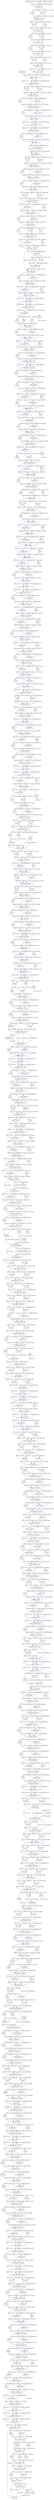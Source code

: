 digraph G {
  "2264C" [shape=box, ];
  "1582G" [shape=box, ];
  "1845GTAA...AGA" [shape=box, ];
  "2539GTAA...AGG" [shape=box, ];
  "1819G" [shape=box, ];
  "909G" [shape=box, ];
  "442CT" [shape=box, ];
  "2165CCACAAT" [shape=box, ];
  "508C" [shape=box, ];
  "2327T" [shape=box, ];
  "2018G" [shape=box, ];
  "1355CTCA...CCT" [shape=box, ];
  "2609CCAC...TGT" [shape=box, ];
  "1506T" [shape=box, ];
  "B3" [shape=box, ];
  "818C" [shape=box, ];
  "2339A" [shape=box, ];
  "2903GACA...AGA" [shape=box, ];
  "1208A" [shape=box, ];
  "400A" [shape=box, ];
  "725A" [shape=box, ];
  "1616GCCAC" [shape=box, ];
  "1640A" [shape=box, ];
  "388G" [shape=box, ];
  "B6" [shape=box, ];
  "2781G" [shape=box, ];
  "1598G" [shape=box, ];
  "88T" [shape=box, ];
  "725C" [shape=box, ];
  "2807G" [shape=box, ];
  "872C" [shape=box, ];
  "984GAAG...AGC" [shape=box, ];
  "143GACC" [shape=box, ];
  "2068A" [shape=box, ];
  "2232G" [shape=box, ];
  "391ACA" [shape=box, ];
  "531GGTC" [shape=box, ];
  "2383T" [shape=box, ];
  "2527CTCA...CAA" [shape=box, ];
  "1571C" [shape=box, ];
  "2596TGGG...TCA" [shape=box, ];
  "2088TCTG...AAG" [shape=box, ];
  "41GGGG...GGC" [shape=box, ];
  "2235AATG...TTA" [shape=box, ];
  "2338GG" [shape=box, ];
  "2936T" [shape=box, ];
  "1622CTGAG" [shape=box, ];
  "2523TAC" [shape=box, ];
  "984GCAC" [shape=box, ];
  "2884A" [shape=box, ];
  "819TGAA" [shape=box, ];
  "72G" [shape=box, ];
  "1527T" [shape=box, ];
  "1176TGAC...AAA" [shape=box, ];
  "1088G" [shape=box, ];
  "1507A" [shape=box, ];
  "1565A" [shape=box, ];
  "2608A" [shape=box, ];
  "1598C" [shape=box, ];
  "B12" [shape=box, ];
  "579T" [shape=box, ];
  "2570CT" [shape=box, ];
  "2147G" [shape=box, ];
  "2672CTACCCCAG" [shape=box, ];
  "592C" [shape=box, ];
  "332A" [shape=box, ];
  "B1" [shape=box, ];
  "2595G" [shape=box, ];
  "2233A" [shape=box, ];
  "1215G" [shape=box, ];
  "B7" [shape=box, ];
  "2707A" [shape=box, ];
  "2768T" [shape=box, ];
  "2038C" [shape=box, ];
  "430G" [shape=box, ];
  "2572TGGG...CCC" [shape=box, ];
  "1209TGACGG" [shape=box, ];
  "1600TG" [shape=box, ];
  "1029G" [shape=box, ];
  "1615A" [shape=box, ];
  "411C" [shape=box, ];
  "2522T" [shape=box, ];
  "1354T" [shape=box, ];
  "1026TAG" [shape=box, ];
  "940GT" [shape=box, ];
  "449GCTA...AGG" [shape=box, ];
  "142G" [shape=box, ];
  "2805G" [shape=box, ];
  "2707G" [shape=box, ];
  "1600CA" [shape=box, ];
  "3014A" [shape=box, ];
  "436C" [shape=box, ];
  "2003C" [shape=box, ];
  "940CG" [shape=box, ];
  "706C" [shape=box, ];
  "235G" [shape=box, ];
  "2769GGAA...GAC" [shape=box, ];
  "2134TGTGCCCTG" [shape=box, ];
  "818T" [shape=box, ];
  "698G" [shape=box, ];
  "226T" [shape=box, ];
  "B2" [shape=box, ];
  "485A" [shape=box, ];
  "2898TGTGA" [shape=box, ];
  "473GTGA...CCC" [shape=box, ];
  "395GGAA" [shape=box, ];
  "27G" [shape=box, ];
  "B16" [shape=box, ];
  "227T" [shape=box, ];
  "385C" [shape=box, ];
  "2003T" [shape=box, ];
  "152AGCCGCGCC" [shape=box, ];
  "B11" [shape=box, ];
  "2424A" [shape=box, ];
  "177A" [shape=box, ];
  "1859GGGG...TCT" [shape=box, ];
  "1641GCTT...GCT" [shape=box, ];
  "142A" [shape=box, ];
  "1204A" [shape=box, ];
  "411G" [shape=box, ];
  "2043T" [shape=box, ];
  "2850CCTC...TGA" [shape=box, ];
  "-142A" [shape=box, ];
  "1583CATATGAC" [shape=box, ];
  "448G" [shape=box, ];
  "2861CA" [shape=box, ];
  "27C" [shape=box, ];
  "1175C" [shape=box, ];
  "2133A" [shape=box, ];
  "1571G" [shape=box, ];
  "1817T" [shape=box, ];
  "91GGGAAAC" [shape=box, ];
  "755C" [shape=box, ];
  "2328TCAGGAGGGC" [shape=box, ];
  "1950C" [shape=box, ];
  "1757T" [shape=box, ];
  "3044G" [shape=box, ];
  "1241G" [shape=box, ];
  "2319G" [shape=box, ];
  "-155C" [shape=box, ];
  "332G" [shape=box, ];
  "-274C" [shape=box, ];
  "1580AC" [shape=box, ];
  "1410G" [shape=box, ];
  "2357T" [shape=box, ];
  "227C" [shape=box, ];
  "2868GAA" [shape=box, ];
  "894A" [shape=box, ];
  "535A" [shape=box, ];
  "151T" [shape=box, ];
  "2056C" [shape=box, ];
  "1711C" [shape=box, ];
  "441C" [shape=box, ];
  "151A" [shape=box, ];
  "1498GCCACATG" [shape=box, ];
  "2265G" [shape=box, ];
  "228CAC" [shape=box, ];
  "1397T" [shape=box, ];
  "437GGA" [shape=box, ];
  "177G" [shape=box, ];
  "1550T" [shape=box, ];
  "873AGC" [shape=box, ];
  "2038T" [shape=box, ];
  "1615G" [shape=box, ];
  "2805C" [shape=box, ];
  "1952TCTT...ACC" [shape=box, ];
  "931GTGCGTGGA" [shape=box, ];
  "592T" [shape=box, ];
  "400G" [shape=box, ];
  "876A" [shape=box, ];
  "2234A" [shape=box, ];
  "196C" [shape=box, ];
  "191G" [shape=box, ];
  "B4" [shape=box, ];
  "1507G" [shape=box, ];
  "E" [shape=box, ];
  "909A" [shape=box, ];
  "148GGG" [shape=box, ];
  "1967A" [shape=box, ];
  "B14" [shape=box, ];
  "2266GCGG...TGA" [shape=box, ];
  "783G" [shape=box, ];
  "1640G" [shape=box, ];
  "1399TCAGGGA" [shape=box, ];
  "399T" [shape=box, ];
  "106T" [shape=box, ];
  "3014T" [shape=box, ];
  "2737T" [shape=box, ];
  "1899GAG" [shape=box, ];
  "235A" [shape=box, ];
  "2350G" [shape=box, ];
  "2181ACCC...TGT" [shape=box, ];
  "2340TTGGTCCAGG" [shape=box, ];
  "-55T" [shape=box, ];
  "2015T" [shape=box, ];
  "333GATGGAGCCG" [shape=box, ];
  "343CGGG...GAG" [shape=box, ];
  "2163A" [shape=box, ];
  "1258C" [shape=box, ];
  "2350A" [shape=box, ];
  "2232T" [shape=box, ];
  "2087G" [shape=box, ];
  "1579G" [shape=box, ];
  "2681GCAG...GAT" [shape=box, ];
  "185GCCACT" [shape=box, ];
  "2143C" [shape=box, ];
  "161G" [shape=box, ];
  "2424G" [shape=box, ];
  "SA*68:02:02" [shape=box, ];
  "B15" [shape=box, ];
  "2383C" [shape=box, ];
  "3045CACC...CCT" [shape=box, ];
  "162GGAG...CGG" [shape=box, ];
  "1514A" [shape=box, ];
  "-141TCCT...CGC" [shape=box, ];
  "1354C" [shape=box, ];
  "B10" [shape=box, ];
  "823A" [shape=box, ];
  "785CAG" [shape=box, ];
  "733G" [shape=box, ];
  "908C" [shape=box, ];
  "1582A" [shape=box, ];
  "872A" [shape=box, ];
  "3036TGGGGAGA" [shape=box, ];
  "1874T" [shape=box, ];
  "1474GGTG...GAT" [shape=box, ];
  "1569AC" [shape=box, ];
  "3099CTCC...AAA" [shape=box, ];
  "2595A" [shape=box, ];
  "2768C" [shape=box, ];
  "2466A" [shape=box, ];
  "SA*01:01:01:01" [shape=box, ];
  "824GAGG...GGC" [shape=box, ];
  "2069G" [shape=box, ];
  "1208G" [shape=box, ];
  "389A" [shape=box, ];
  "3015TGTA...AGG" [shape=box, ];
  "1204C" [shape=box, ];
  "1497A" [shape=box, ];
  "916CTAC...GGC" [shape=box, ];
  "536CCCA...TCC" [shape=box, ];
  "2841G" [shape=box, ];
  "2264T" [shape=box, ];
  "2968A" [shape=box, ];
  "390C" [shape=box, ];
  "367A" [shape=box, ];
  "2056G" [shape=box, ];
  "440C" [shape=box, ];
  "71A" [shape=box, ];
  "2143T" [shape=box, ];
  "SA*24:86N" [shape=box, ];
  "897T" [shape=box, ];
  "2556TGAT" [shape=box, ];
  "40T" [shape=box, ];
  "399AG" [shape=box, ];
  "1242TGGT...TGA" [shape=box, ];
  "1996A" [shape=box, ];
  "1947AGC" [shape=box, ];
  "1497G" [shape=box, ];
  "1411AGAT...CTC" [shape=box, ];
  "868CACC" [shape=box, ];
  "-142T" [shape=box, ];
  "1858C" [shape=box, ];
  "-296AGCA...AGT" [shape=box, ];
  "2885TTTT...TAG" [shape=box, ];
  "530A" [shape=box, ];
  "1817C" [shape=box, ];
  "1274A" [shape=box, ];
  "1515GGAG...CAT" [shape=box, ];
  "2806C" [shape=box, ];
  "2466G" [shape=box, ];
  "2133G" [shape=box, ];
  "431ACCTG" [shape=box, ];
  "1551TCTG...TCC" [shape=box, ];
  "755T" [shape=box, ];
  "1997GTTCTC" [shape=box, ];
  "3014G" [shape=box, ];
  "1778G" [shape=box, ];
  "390G" [shape=box, ];
  "196T" [shape=box, ];
  "-273CCAG...CTA" [shape=box, ];
  "1711T" [shape=box, ];
  "440T" [shape=box, ];
  "-297A" [shape=box, ];
  "788T" [shape=box, ];
  "-15CCCC...AGG" [shape=box, ];
  "1819C" [shape=box, ];
  "617A" [shape=box, ];
  "372T" [shape=box, ];
  "2936G" [shape=box, ];
  "561A" [shape=box, ];
  "2122CCCAG" [shape=box, ];
  "988T" [shape=box, ];
  "388A" [shape=box, ];
  "509CTCA...GCC" [shape=box, ];
  "1591C" [shape=box, ];
  "2555C" [shape=box, ];
  "2015A" [shape=box, ];
  "3044C" [shape=box, ];
  "2871G" [shape=box, ];
  "891T" [shape=box, ];
  "1769CCTTCTGGA" [shape=box, ];
  "714GTTC...ACC" [shape=box, ];
  "419T" [shape=box, ];
  "1768G" [shape=box, ];
  "738T" [shape=box, ];
  "227A" [shape=box, ];
  "2560C" [shape=box, ];
  "0ATGG...CTC" [shape=box, ];
  "40C" [shape=box, ];
  "1216AAGA...TGA" [shape=box, ];
  "2043G" [shape=box, ];
  "1874C" [shape=box, ];
  "915T" [shape=box, ];
  "2555A" [shape=box, ];
  "1757G" [shape=box, ];
  "670GG" [shape=box, ];
  "1755T" [shape=box, ];
  "2871T" [shape=box, ];
  "1255CAC" [shape=box, ];
  "1712GTGG...TGC" [shape=box, ];
  "2121A" [shape=box, ];
  "2564GA" [shape=box, ];
  "669C" [shape=box, ];
  "2841A" [shape=box, ];
  "1528ACAG...AAT" [shape=box, ];
  "231C" [shape=box, ];
  "2016TC" [shape=box, ];
  "448C" [shape=box, ];
  "106C" [shape=box, ];
  "2782CAGC...TTT" [shape=box, ];
  "1820CCCA...GGG" [shape=box, ];
  "367G" [shape=box, ];
  "2738TGGA...GGG" [shape=box, ];
  "2018A" [shape=box, ];
  "1950CA" [shape=box, ];
  "2070TG" [shape=box, ];
  "2781A" [shape=box, ];
  "688C" [shape=box, ];
  "126T" [shape=box, ];
  "2070AAGG...GGG" [shape=box, ];
  "486GCCC...ACC" [shape=box, ];
  "2562AA" [shape=box, ];
  "1564G" [shape=box, ];
  "2561C" [shape=box, ];
  "1768A" [shape=box, ];
  "1406ATAG" [shape=box, ];
  "147G" [shape=box, ];
  "1858T" [shape=box, ];
  "707GGGCCAG" [shape=box, ];
  "175GC" [shape=box, ];
  "2872TTGT...AAT" [shape=box, ];
  "1461CTTC...CCC" [shape=box, ];
  "107GGGG...CCC" [shape=box, ];
  "1013A" [shape=box, ];
  "2968T" [shape=box, ];
  "2338T" [shape=box, ];
  "734ATGT" [shape=box, ];
  "147C" [shape=box, ];
  "1563T" [shape=box, ];
  "1627A" [shape=box, ];
  "394G" [shape=box, ];
  "71G" [shape=box, ];
  "1779AGGA...GGT" [shape=box, ];
  "2180G" [shape=box, ];
  "1599C" [shape=box, ];
  "386A" [shape=box, ];
  "2323AGA" [shape=box, ];
  "784G" [shape=box, ];
  "-55G" [shape=box, ];
  "2568TC" [shape=box, ];
  "-300CAG" [shape=box, ];
  "B9" [shape=box, ];
  "1778C" [shape=box, ];
  "2064GTGG" [shape=box, ];
  "1950T" [shape=box, ];
  "203GCTC...TTC" [shape=box, ];
  "1205GGA" [shape=box, ];
  "915C" [shape=box, ];
  "561G" [shape=box, ];
  "2121C" [shape=box, ];
  "1030TCTC...ATC" [shape=box, ];
  "1566CAG" [shape=box, ];
  "739TGGC...GGG" [shape=box, ];
  "698T" [shape=box, ];
  "420TGACCGAG" [shape=box, ];
  "706G" [shape=box, ];
  "732T" [shape=box, ];
  "2319C" [shape=box, ];
  "2173ATGGGCC" [shape=box, ];
  "98G" [shape=box, ];
  "436G" [shape=box, ];
  "73GTGA...TCG" [shape=box, ];
  "2358CTGC...TCC" [shape=box, ];
  "867C" [shape=box, ];
  "99GCCTCTG" [shape=box, ];
  "2357C" [shape=box, ];
  "2128TAGAA" [shape=box, ];
  "687C" [shape=box, ];
  "700GGGGTC" [shape=box, ];
  "535G" [shape=box, ];
  "2148TTAC...ACC" [shape=box, ];
  "236TGTC...AGA" [shape=box, ];
  "127CC" [shape=box, ];
  "429G" [shape=box, ];
  "1025G" [shape=box, ];
  "2562CT" [shape=box, ];
  "908TT" [shape=box, ];
  "910GAGAG" [shape=box, ];
  "2019CTGG...TGC" [shape=box, ];
  "908T" [shape=box, ];
  "-274A" [shape=box, ];
  "-155T" [shape=box, ];
  "471CG" [shape=box, ];
  "929CG" [shape=box, ];
  "1275CCGT...GTC" [shape=box, ];
  "894G" [shape=box, ];
  "1549G" [shape=box, ];
  "373GAGT...GAC" [shape=box, ];
  "699T" [shape=box, ];
  "2163AC" [shape=box, ];
  "2172T" [shape=box, ];
  "1460C" [shape=box, ];
  "689GGGCTGACC" [shape=box, ];
  "859G" [shape=box, ];
  "1902ACCT...CAG" [shape=box, ];
  "1628TGCT...CTG" [shape=box, ];
  "1397CT" [shape=box, ];
  "1025A" [shape=box, ];
  "387G" [shape=box, ];
  "2708TGTC...AAG" [shape=box, ];
  "2172C" [shape=box, ];
  "89G" [shape=box, ];
  "2384GCCC...CTG" [shape=box, ];
  "616A" [shape=box, ];
  "2863GATA" [shape=box, ];
  "989G" [shape=box, ];
  "2436T" [shape=box, ];
  "161T" [shape=box, ];
  "1621T" [shape=box, ];
  "1627G" [shape=box, ];
  "860GCTCAGA" [shape=box, ];
  "877CAAGTGGGAG" [shape=box, ];
  "2164T" [shape=box, ];
  "2506ATAG...GAG" [shape=box, ];
  "580CCGA...TTG" [shape=box, ];
  "2861TG" [shape=box, ];
  "2807A" [shape=box, ];
  "1577AA" [shape=box, ];
  "470A" [shape=box, ];
  "1968TCCC...CCT" [shape=box, ];
  "1996G" [shape=box, ];
  "98C" [shape=box, ];
  "530G" [shape=box, ];
  "673CGGG...GGA" [shape=box, ];
  "1549GA" [shape=box, ];
  "2671T" [shape=box, ];
  "2937TTGT...AAG" [shape=box, ];
  "2566AA" [shape=box, ];
  "412TCACAGA" [shape=box, ];
  "2867T" [shape=box, ];
  "2522C" [shape=box, ];
  "1397C" [shape=box, ];
  "2608C" [shape=box, ];
  "756CGGA...ACC" [shape=box, ];
  "2234C" [shape=box, ];
  "129C" [shape=box, ];
  "2326T" [shape=box, ];
  "859A" [shape=box, ];
  "2265A" [shape=box, ];
  "386G" [shape=box, ];
  "788G" [shape=box, ];
  "2351CCCACA" [shape=box, ];
  "1755C" [shape=box, ];
  "-154GTAG...TTC" [shape=box, ];
  "430A" [shape=box, ];
  "2327C" [shape=box, ];
  "88G" [shape=box, ];
  "2004TTGG...GTG" [shape=box, ];
  "428A" [shape=box, ];
  "1089CCCT...TCT" [shape=box, ];
  "444GC" [shape=box, ];
  "2144CTC" [shape=box, ];
  "738A" [shape=box, ];
  "2842GTGTGAC" [shape=box, ];
  "1756A" [shape=box, ];
  "1197TCTCTGA" [shape=box, ];
  "368GGCC" [shape=box, ];
  "2057AGCTCAG" [shape=box, ];
  "672G" [shape=box, ];
  "28TCCT...TCT" [shape=box, ];
  "988G" [shape=box, ];
  "126G" [shape=box, ];
  "372G" [shape=box, ];
  "1951G" [shape=box, ];
  "2467CTCC...CAG" [shape=box, ];
  "428T" [shape=box, ];
  "1014CCTG...CCT" [shape=box, ];
  "2127G" [shape=box, ];
  "90A" [shape=box, ];
  "394C" [shape=box, ];
  "178GGTCTCA" [shape=box, ];
  "2068G" [shape=box, ];
  "1591T" [shape=box, ];
  "2570AC" [shape=box, ];
  "419C" [shape=box, ];
  "1514T" [shape=box, ];
  "231A" [shape=box, ];
  "191C" [shape=box, ];
  "2163T" [shape=box, ];
  "1259GGCA...GGG" [shape=box, ];
  "192CTCG" [shape=box, ];
  "1398C" [shape=box, ];
  "1875TTAG...CTG" [shape=box, ];
  "-297G" [shape=box, ];
  "1527G" [shape=box, ];
  "2425GGTC...ACT" [shape=box, ];
  "929AC" [shape=box, ];
  "2180T" [shape=box, ];
  "1274C" [shape=box, ];
  "990GTAC...CCT" [shape=box, ];
  "616T" [shape=box, ];
  "2566GG" [shape=box, ];
  "898GGC" [shape=box, ];
  "232TCC" [shape=box, ];
  "2526T" [shape=box, ];
  "428C" [shape=box, ];
  "1621C" [shape=box, ];
  "1215A" [shape=box, ];
  "618CCCG...GGC" [shape=box, ];
  "562CCCC...GAC" [shape=box, ];
  "901GGAGCAG" [shape=box, ];
  "470C" [shape=box, ];
  "447C" [shape=box, ];
  "897C" [shape=box, ];
  "197CCCCAG" [shape=box, ];
  "688T" [shape=box, ];
  "2560G" [shape=box, ];
  "895TG" [shape=box, ];
  "2867C" [shape=box, ];
  "B13" [shape=box, ];
  "669G" [shape=box, ];
  "1563C" [shape=box, ];
  "2320GAC" [shape=box, ];
  "1460T" [shape=box, ];
  "2338G" [shape=box, ];
  "442GC" [shape=box, ];
  "942GGCT...AGC" [shape=box, ];
  "3074CTTC...CCT" [shape=box, ];
  "B8" [shape=box, ];
  "-54GTTC...TCT" [shape=box, ];
  "1406CTAG...GGA" [shape=box, ];
  "129T" [shape=box, ];
  "2044GTGG...GAA" [shape=box, ];
  "1506C" [shape=box, ];
  "1175G" [shape=box, ];
  "699C" [shape=box, ];
  "1602TCTC...TGA" [shape=box, ];
  "1241C" [shape=box, ];
  "385G" [shape=box, ];
  "1508TGCTGG" [shape=box, ];
  "732GG" [shape=box, ];
  "446G" [shape=box, ];
  "579C" [shape=box, ];
  "2147A" [shape=box, ];
  "1473G" [shape=box, ];
  "130GGCG...GCA" [shape=box, ];
  "2808TTGG...TAA" [shape=box, ];
  "1013C" [shape=box, ];
  "B5" [shape=box, ];
  "1565T" [shape=box, ];
  "733A" [shape=box, ];
  "783A" [shape=box, ];
  "789ACGC...GCC" [shape=box, ];
  "2671C" [shape=box, ];
  "593CCCG...CTT" [shape=box, ];
  "2436A" [shape=box, ];
  "1818T" [shape=box, ];
  "2127C" [shape=box, ];
  "1967G" [shape=box, ];
  "1473A" [shape=box, ];
  "1088A" [shape=box, ];
  "867T" [shape=box, ];
  "SA*31:01:02:03N" [shape=box, ];
  "672A" [shape=box, ];
  "446T" [shape=box, ];
  "2437GGAG...CTG" [shape=box, ];
  "1592CACCAC" [shape=box, ];
  "2526A" [shape=box, ];
  "1758CTGTGGTGGT" [shape=box, ];
  "1410A" [shape=box, ];
  "887GCGG" [shape=box, ];
  "2326C" [shape=box, ];
  "823C" [shape=box, ];
  "2039GTGA" [shape=box, ];
  "726TCCAGA" [shape=box, ];
  "401TGAAGGCCCA" [shape=box, ];
  "876G" [shape=box, ];
  "783AC" [shape=box, ];
  "226AC" [shape=box, ];
  "1756G" [shape=box, ];
  "1258A" [shape=box, ];
  "1029A" [shape=box, ];
  "1729AGGG...GGG" [shape=box, ];
  "891C" [shape=box, ];
  "2737C" [shape=box, ];
  "1579A" [shape=box, ];
  "1572CCCCC" [shape=box, ];
  "151G" [shape=box, ];
  "485G" [shape=box, ];
  "2849T" [shape=box, ];
  "2969ACCC...TTC" [shape=box, ];
  "892CC" [shape=box, ];
  "1255CACA" [shape=box, ];
  "1549T" [shape=box, ];
  "2729GTGAGAGC" [shape=box, ];
  "2849C" [shape=box, ];
  "508T" [shape=box, ];
  
  
  edge [color="#001267", ];
  "2264C" -> "2265A" [label="A*68:02:02", ];
  "2264C" -> "2265G" [label="A*01:01:01:01", ];
  "1582G" -> "1583CATATGAC" [label="A*31:01:02:03N", ];
  "1582G" -> "1583CATATGAC" [label="A*68:02:02", ];
  "1845GTAA...AGA" -> "1858C" [label="A*68:02:02", ];
  "1845GTAA...AGA" -> "1858T" [label="A*01:01:01:01", ];
  "1845GTAA...AGA" -> "1858T" [label="A*24:86N", ];
  "1845GTAA...AGA" -> "1858T" [label="A*31:01:02:03N", ];
  "2539GTAA...AGG" -> "2555A" [label="A*31:01:02:03N", ];
  "2539GTAA...AGG" -> "2555C" [label="A*01:01:01:01", ];
  "2539GTAA...AGG" -> "2555C" [label="A*24:86N", ];
  "2539GTAA...AGG" -> "2555C" [label="A*68:02:02", ];
  "1819G" -> "1820CCCA...GGG" [label="A*01:01:01:01", ];
  "1819G" -> "1820CCCA...GGG" [label="A*24:86N", ];
  "1819G" -> "1820CCCA...GGG" [label="A*68:02:02", ];
  "909G" -> "910GAGAG" [label="A*01:01:01:01", ];
  "909G" -> "910GAGAG" [label="A*68:02:02", ];
  "442CT" -> "444GC" [label="A*01:01:01:01", ];
  "442CT" -> "444GC" [label="A*31:01:02:03N", ];
  "442CT" -> "444GC" [label="A*68:02:02", ];
  "2165CCACAAT" -> "2172C" [label="A*01:01:01:01", ];
  "2165CCACAAT" -> "2172C" [label="A*24:86N", ];
  "2165CCACAAT" -> "2172T" [label="A*31:01:02:03N", ];
  "2165CCACAAT" -> "2172T" [label="A*68:02:02", ];
  "508C" -> "509CTCA...GCC" [label="A*01:01:01:01", ];
  "508C" -> "509CTCA...GCC" [label="A*24:86N", ];
  "508C" -> "509CTCA...GCC" [label="A*68:02:02", ];
  "2327T" -> "2328TCAGGAGGGC" [label="A*31:01:02:03N", ];
  "2327T" -> "2328TCAGGAGGGC" [label="A*68:02:02", ];
  "2018G" -> "2019CTGG...TGC" [label="A*31:01:02:03N", ];
  "1355CTCA...CCT" -> "1397C" [label="A*24:86N", ];
  "1355CTCA...CCT" -> "1397CT" [label="A*31:01:02:03N", ];
  "1355CTCA...CCT" -> "1397CT" [label="A*68:02:02", ];
  "1355CTCA...CCT" -> "1397T" [label="A*01:01:01:01", ];
  "2609CCAC...TGT" -> "2671C" [label="A*31:01:02:03N", ];
  "2609CCAC...TGT" -> "2671T" [label="A*01:01:01:01", ];
  "2609CCAC...TGT" -> "2671T" [label="A*24:86N", ];
  "2609CCAC...TGT" -> "2671T" [label="A*68:02:02", ];
  "1506T" -> "1507G" [label="A*31:01:02:03N", ];
  "1506T" -> "1507G" [label="A*68:02:02", ];
  "B3" -> "203GCTC...TTC" [label="A*01:01:01:01", ];
  "B3" -> "203GCTC...TTC" [label="A*24:86N", ];
  "B3" -> "203GCTC...TTC" [label="A*31:01:02:03N", ];
  "B3" -> "203GCTC...TTC" [label="A*68:02:02", ];
  "818C" -> "819TGAA" [label="A*01:01:01:01", ];
  "818C" -> "819TGAA" [label="A*24:86N", ];
  "818C" -> "819TGAA" [label="A*68:02:02", ];
  "2339A" -> "2340TTGGTCCAGG" [label="A*01:01:01:01", ];
  "2339A" -> "2340TTGGTCCAGG" [label="A*24:86N", ];
  "2903GACA...AGA" -> "E" [label="A*68:02:02", ];
  "2903GACA...AGA" -> "2936G" [label="A*01:01:01:01", ];
  "2903GACA...AGA" -> "2936G" [label="A*24:86N", ];
  "2903GACA...AGA" -> "2936T" [label="A*31:01:02:03N", ];
  "1208A" -> "1209TGACGG" [label="A*24:86N", ];
  "1208A" -> "1209TGACGG" [label="A*31:01:02:03N", ];
  "1208A" -> "1209TGACGG" [label="A*68:02:02", ];
  "400A" -> "401TGAAGGCCCA" [label="A*01:01:01:01", ];
  "725A" -> "726TCCAGA" [label="A*01:01:01:01", ];
  "725A" -> "726TCCAGA" [label="A*31:01:02:03N", ];
  "725A" -> "726TCCAGA" [label="A*68:02:02", ];
  "1616GCCAC" -> "1621C" [label="A*01:01:01:01", ];
  "1616GCCAC" -> "1621C" [label="A*31:01:02:03N", ];
  "1616GCCAC" -> "1621C" [label="A*68:02:02", ];
  "1616GCCAC" -> "1621T" [label="A*24:86N", ];
  "1640A" -> "1641GCTT...GCT" [label="A*31:01:02:03N", ];
  "1640A" -> "1641GCTT...GCT" [label="A*68:02:02", ];
  "388G" -> "389A" [label="A*01:01:01:01", ];
  "388G" -> "389A" [label="A*24:86N", ];
  "388G" -> "389A" [label="A*31:01:02:03N", ];
  "B6" -> "990GTAC...CCT" [label="A*01:01:01:01", ];
  "B6" -> "990GTAC...CCT" [label="A*24:86N", ];
  "B6" -> "990GTAC...CCT" [label="A*31:01:02:03N", ];
  "B6" -> "990GTAC...CCT" [label="A*68:02:02", ];
  "2781G" -> "2782CAGC...TTT" [label="A*31:01:02:03N", ];
  "1598G" -> "1599C" [label="A*31:01:02:03N", ];
  "1598G" -> "1599C" [label="A*68:02:02", ];
  "88T" -> "89G" [label="A*31:01:02:03N", ];
  "725C" -> "726TCCAGA" [label="A*24:86N", ];
  "2807G" -> "2808TTGG...TAA" [label="A*01:01:01:01", ];
  "872C" -> "873AGC" [label="A*31:01:02:03N", ];
  "984GAAG...AGC" -> "984GCAC" [label="A*24:86N", ];
  "143GACC" -> "147C" [label="A*24:86N", ];
  "143GACC" -> "147C" [label="A*31:01:02:03N", ];
  "143GACC" -> "147C" [label="A*68:02:02", ];
  "143GACC" -> "147G" [label="A*01:01:01:01", ];
  "2068A" -> "2069G" [label="A*01:01:01:01", ];
  "2068A" -> "2069G" [label="A*24:86N", ];
  "2232G" -> "2233A" [label="A*24:86N", ];
  "391ACA" -> "394C" [label="A*01:01:01:01", ];
  "391ACA" -> "394C" [label="A*31:01:02:03N", ];
  "391ACA" -> "394C" [label="A*68:02:02", ];
  "391ACA" -> "394G" [label="A*24:86N", ];
  "531GGTC" -> "535A" [label="A*31:01:02:03N", ];
  "531GGTC" -> "535G" [label="A*01:01:01:01", ];
  "531GGTC" -> "535G" [label="A*24:86N", ];
  "531GGTC" -> "535G" [label="A*68:02:02", ];
  "2383T" -> "2384GCCC...CTG" [label="A*24:86N", ];
  "2527CTCA...CAA" -> "B12" [label="A*01:01:01:01", ];
  "2527CTCA...CAA" -> "B12" [label="A*24:86N", ];
  "2527CTCA...CAA" -> "B12" [label="A*31:01:02:03N", ];
  "2527CTCA...CAA" -> "B12" [label="A*68:02:02", ];
  "1571C" -> "1572CCCCC" [label="A*01:01:01:01", ];
  "1571C" -> "1572CCCCC" [label="A*24:86N", ];
  "1571C" -> "1572CCCCC" [label="A*31:01:02:03N", ];
  "2596TGGG...TCA" -> "2608A" [label="A*24:86N", ];
  "2596TGGG...TCA" -> "2608C" [label="A*01:01:01:01", ];
  "2596TGGG...TCA" -> "2608C" [label="A*31:01:02:03N", ];
  "2596TGGG...TCA" -> "2608C" [label="A*68:02:02", ];
  "2088TCTG...AAG" -> "2121A" [label="A*31:01:02:03N", ];
  "2088TCTG...AAG" -> "2121A" [label="A*68:02:02", ];
  "2088TCTG...AAG" -> "2121C" [label="A*01:01:01:01", ];
  "2088TCTG...AAG" -> "2121C" [label="A*24:86N", ];
  "41GGGG...GGC" -> "71A" [label="A*24:86N", ];
  "41GGGG...GGC" -> "71G" [label="A*01:01:01:01", ];
  "41GGGG...GGC" -> "71G" [label="A*31:01:02:03N", ];
  "41GGGG...GGC" -> "71G" [label="A*68:02:02", ];
  "2235AATG...TTA" -> "2264C" [label="A*01:01:01:01", ];
  "2235AATG...TTA" -> "2264C" [label="A*68:02:02", ];
  "2235AATG...TTA" -> "2264T" [label="A*24:86N", ];
  "2235AATG...TTA" -> "2264T" [label="A*31:01:02:03N", ];
  "2338GG" -> "2340TTGGTCCAGG" [label="A*31:01:02:03N", ];
  "2338GG" -> "2340TTGGTCCAGG" [label="A*68:02:02", ];
  "2936T" -> "2937TTGT...AAG" [label="A*31:01:02:03N", ];
  "1622CTGAG" -> "1627A" [label="A*24:86N", ];
  "1622CTGAG" -> "1627G" [label="A*01:01:01:01", ];
  "1622CTGAG" -> "1627G" [label="A*31:01:02:03N", ];
  "1622CTGAG" -> "1627G" [label="A*68:02:02", ];
  "2523TAC" -> "2526A" [label="A*01:01:01:01", ];
  "2523TAC" -> "2526T" [label="A*24:86N", ];
  "2523TAC" -> "2526T" [label="A*31:01:02:03N", ];
  "2523TAC" -> "2526T" [label="A*68:02:02", ];
  "984GCAC" -> "988G" [label="A*01:01:01:01", ];
  "984GCAC" -> "988G" [label="A*24:86N", ];
  "984GCAC" -> "988G" [label="A*31:01:02:03N", ];
  "984GCAC" -> "988T" [label="A*68:02:02", ];
  "2884A" -> "2885TTTT...TAG" [label="A*01:01:01:01", ];
  "2884A" -> "2885TTTT...TAG" [label="A*31:01:02:03N", ];
  "2884A" -> "2885TTTT...TAG" [label="A*68:02:02", ];
  "819TGAA" -> "823A" [label="A*24:86N", ];
  "819TGAA" -> "823A" [label="A*68:02:02", ];
  "819TGAA" -> "823C" [label="A*01:01:01:01", ];
  "819TGAA" -> "823C" [label="A*31:01:02:03N", ];
  "72G" -> "B2" [label="A*01:01:01:01", ];
  "72G" -> "B2" [label="A*24:86N", ];
  "72G" -> "B2" [label="A*31:01:02:03N", ];
  "72G" -> "B2" [label="A*68:02:02", ];
  "1527T" -> "1528ACAG...AAT" [label="A*31:01:02:03N", ];
  "1176TGAC...AAA" -> "1197TCTCTGA" [label="A*01:01:01:01", ];
  "1176TGAC...AAA" -> "1197TCTCTGA" [label="A*24:86N", ];
  "1176TGAC...AAA" -> "1197TCTCTGA" [label="A*31:01:02:03N", ];
  "1176TGAC...AAA" -> "1197TCTCTGA" [label="A*68:02:02", ];
  "1088G" -> "1089CCCT...TCT" [label="A*24:86N", ];
  "1088G" -> "1089CCCT...TCT" [label="A*68:02:02", ];
  "1507A" -> "1508TGCTGG" [label="A*24:86N", ];
  "1565A" -> "1566CAG" [label="A*31:01:02:03N", ];
  "1565A" -> "1566CAG" [label="A*68:02:02", ];
  "2608A" -> "2609CCAC...TGT" [label="A*24:86N", ];
  "1598C" -> "1599C" [label="A*01:01:01:01", ];
  "1598C" -> "1599C" [label="A*24:86N", ];
  "B12" -> "2539GTAA...AGG" [label="A*01:01:01:01", ];
  "B12" -> "2539GTAA...AGG" [label="A*24:86N", ];
  "B12" -> "2539GTAA...AGG" [label="A*31:01:02:03N", ];
  "B12" -> "2539GTAA...AGG" [label="A*68:02:02", ];
  "579T" -> "580CCGA...TTG" [label="A*01:01:01:01", ];
  "2570CT" -> "2572TGGG...CCC" [label="A*01:01:01:01", ];
  "2570CT" -> "2572TGGG...CCC" [label="A*24:86N", ];
  "2570CT" -> "2572TGGG...CCC" [label="A*68:02:02", ];
  "2147G" -> "2148TTAC...ACC" [label="A*31:01:02:03N", ];
  "2147G" -> "2148TTAC...ACC" [label="A*68:02:02", ];
  "2672CTACCCCAG" -> "B13" [label="A*01:01:01:01", ];
  "2672CTACCCCAG" -> "B13" [label="A*24:86N", ];
  "2672CTACCCCAG" -> "B13" [label="A*31:01:02:03N", ];
  "2672CTACCCCAG" -> "B13" [label="A*68:02:02", ];
  "592C" -> "593CCCG...CTT" [label="A*24:86N", ];
  "592C" -> "593CCCG...CTT" [label="A*31:01:02:03N", ];
  "592C" -> "593CCCG...CTT" [label="A*68:02:02", ];
  "332A" -> "333GATGGAGCCG" [label="A*01:01:01:01", ];
  "B1" -> "0ATGG...CTC" [label="A*01:01:01:01", ];
  "B1" -> "0ATGG...CTC" [label="A*24:86N", ];
  "B1" -> "0ATGG...CTC" [label="A*31:01:02:03N", ];
  "B1" -> "0ATGG...CTC" [label="A*68:02:02", ];
  "2595G" -> "2596TGGG...TCA" [label="A*31:01:02:03N", ];
  "2233A" -> "2234A" [label="A*01:01:01:01", ];
  "2233A" -> "2234A" [label="A*31:01:02:03N", ];
  "2233A" -> "2234A" [label="A*68:02:02", ];
  "2233A" -> "2234C" [label="A*24:86N", ];
  "1215G" -> "1216AAGA...TGA" [label="A*01:01:01:01", ];
  "1215G" -> "1216AAGA...TGA" [label="A*31:01:02:03N", ];
  "1215G" -> "1216AAGA...TGA" [label="A*68:02:02", ];
  "B7" -> "1569AC" [label="A*01:01:01:01", ];
  "B7" -> "1569AC" [label="A*24:86N", ];
  "B7" -> "1569AC" [label="A*31:01:02:03N", ];
  "B7" -> "1569AC" [label="A*68:02:02", ];
  "2707A" -> "2708TGTC...AAG" [label="A*31:01:02:03N", ];
  "2768T" -> "2769GGAA...GAC" [label="A*01:01:01:01", ];
  "2038C" -> "2039GTGA" [label="A*01:01:01:01", ];
  "430G" -> "431ACCTG" [label="A*31:01:02:03N", ];
  "430G" -> "431ACCTG" [label="A*68:02:02", ];
  "2572TGGG...CCC" -> "2595A" [label="A*01:01:01:01", ];
  "2572TGGG...CCC" -> "2595A" [label="A*24:86N", ];
  "2572TGGG...CCC" -> "2595A" [label="A*68:02:02", ];
  "2572TGGG...CCC" -> "2595G" [label="A*31:01:02:03N", ];
  "1209TGACGG" -> "1215A" [label="A*24:86N", ];
  "1209TGACGG" -> "1215G" [label="A*01:01:01:01", ];
  "1209TGACGG" -> "1215G" [label="A*31:01:02:03N", ];
  "1209TGACGG" -> "1215G" [label="A*68:02:02", ];
  "1600TG" -> "1602TCTC...TGA" [label="A*31:01:02:03N", ];
  "1600TG" -> "1602TCTC...TGA" [label="A*68:02:02", ];
  "1029G" -> "1030TCTC...ATC" [label="A*24:86N", ];
  "1615A" -> "1616GCCAC" [label="A*68:02:02", ];
  "411C" -> "412TCACAGA" [label="A*01:01:01:01", ];
  "411C" -> "412TCACAGA" [label="A*24:86N", ];
  "411C" -> "412TCACAGA" [label="A*31:01:02:03N", ];
  "2522T" -> "2523TAC" [label="A*01:01:01:01", ];
  "1354T" -> "1355CTCA...CCT" [label="A*01:01:01:01", ];
  "1026TAG" -> "1029A" [label="A*01:01:01:01", ];
  "1026TAG" -> "1029A" [label="A*31:01:02:03N", ];
  "1026TAG" -> "1029A" [label="A*68:02:02", ];
  "1026TAG" -> "1029G" [label="A*24:86N", ];
  "940GT" -> "942GGCT...AGC" [label="A*31:01:02:03N", ];
  "940GT" -> "942GGCT...AGC" [label="A*68:02:02", ];
  "449GCTA...AGG" -> "470A" [label="A*01:01:01:01", ];
  "449GCTA...AGG" -> "470C" [label="A*24:86N", ];
  "449GCTA...AGG" -> "470C" [label="A*31:01:02:03N", ];
  "449GCTA...AGG" -> "470C" [label="A*68:02:02", ];
  "142G" -> "143GACC" [label="A*01:01:01:01", ];
  "142G" -> "143GACC" [label="A*31:01:02:03N", ];
  "142G" -> "143GACC" [label="A*68:02:02", ];
  "2805G" -> "2806C" [label="A*01:01:01:01", ];
  "2805G" -> "2806C" [label="A*24:86N", ];
  "2805G" -> "2806C" [label="A*31:01:02:03N", ];
  "2707G" -> "2708TGTC...AAG" [label="A*01:01:01:01", ];
  "2707G" -> "2708TGTC...AAG" [label="A*24:86N", ];
  "2707G" -> "2708TGTC...AAG" [label="A*68:02:02", ];
  "1600CA" -> "1602TCTC...TGA" [label="A*01:01:01:01", ];
  "1600CA" -> "1602TCTC...TGA" [label="A*24:86N", ];
  "3014A" -> "3015TGTA...AGG" [label="A*24:86N", ];
  "436C" -> "437GGA" [label="A*24:86N", ];
  "2003C" -> "2004TTGG...GTG" [label="A*01:01:01:01", ];
  "2003C" -> "2004TTGG...GTG" [label="A*24:86N", ];
  "940CG" -> "942GGCT...AGC" [label="A*01:01:01:01", ];
  "940CG" -> "942GGCT...AGC" [label="A*24:86N", ];
  "706C" -> "707GGGCCAG" [label="A*68:02:02", ];
  "235G" -> "236TGTC...AGA" [label="A*01:01:01:01", ];
  "235G" -> "236TGTC...AGA" [label="A*24:86N", ];
  "235G" -> "236TGTC...AGA" [label="A*31:01:02:03N", ];
  "2769GGAA...GAC" -> "2781A" [label="A*01:01:01:01", ];
  "2769GGAA...GAC" -> "2781A" [label="A*24:86N", ];
  "2769GGAA...GAC" -> "2781A" [label="A*68:02:02", ];
  "2769GGAA...GAC" -> "2781G" [label="A*31:01:02:03N", ];
  "2134TGTGCCCTG" -> "2143C" [label="A*31:01:02:03N", ];
  "2134TGTGCCCTG" -> "2143C" [label="A*68:02:02", ];
  "2134TGTGCCCTG" -> "2143T" [label="A*01:01:01:01", ];
  "2134TGTGCCCTG" -> "2143T" [label="A*24:86N", ];
  "818T" -> "819TGAA" [label="A*31:01:02:03N", ];
  "698G" -> "699C" [label="A*01:01:01:01", ];
  "698G" -> "699C" [label="A*24:86N", ];
  "698G" -> "699T" [label="A*31:01:02:03N", ];
  "226T" -> "227A" [label="A*68:02:02", ];
  "226T" -> "227C" [label="A*24:86N", ];
  "226T" -> "227T" [label="A*01:01:01:01", ];
  "B2" -> "73GTGA...TCG" [label="A*01:01:01:01", ];
  "B2" -> "73GTGA...TCG" [label="A*24:86N", ];
  "B2" -> "73GTGA...TCG" [label="A*31:01:02:03N", ];
  "B2" -> "73GTGA...TCG" [label="A*68:02:02", ];
  "485A" -> "486GCCC...ACC" [label="A*31:01:02:03N", ];
  "2898TGTGA" -> "B16" [label="A*01:01:01:01", ];
  "2898TGTGA" -> "B16" [label="A*24:86N", ];
  "2898TGTGA" -> "B16" [label="A*31:01:02:03N", ];
  "2898TGTGA" -> "B16" [label="A*68:02:02", ];
  "473GTGA...CCC" -> "485A" [label="A*31:01:02:03N", ];
  "473GTGA...CCC" -> "485G" [label="A*01:01:01:01", ];
  "473GTGA...CCC" -> "485G" [label="A*24:86N", ];
  "473GTGA...CCC" -> "485G" [label="A*68:02:02", ];
  "395GGAA" -> "399AG" [label="A*24:86N", ];
  "395GGAA" -> "399T" [label="A*01:01:01:01", ];
  "395GGAA" -> "399T" [label="A*31:01:02:03N", ];
  "395GGAA" -> "399T" [label="A*68:02:02", ];
  "27G" -> "28TCCT...TCT" [label="A*24:86N", ];
  "27G" -> "28TCCT...TCT" [label="A*68:02:02", ];
  "B16" -> "2903GACA...AGA" [label="A*01:01:01:01", ];
  "B16" -> "2903GACA...AGA" [label="A*24:86N", ];
  "B16" -> "2903GACA...AGA" [label="A*31:01:02:03N", ];
  "227T" -> "228CAC" [label="A*01:01:01:01", ];
  "385C" -> "386A" [label="A*01:01:01:01", ];
  "385C" -> "386A" [label="A*31:01:02:03N", ];
  "385C" -> "386G" [label="A*68:02:02", ];
  "2003T" -> "2004TTGG...GTG" [label="A*31:01:02:03N", ];
  "2003T" -> "2004TTGG...GTG" [label="A*68:02:02", ];
  "152AGCCGCGCC" -> "161G" [label="A*01:01:01:01", ];
  "152AGCCGCGCC" -> "161G" [label="A*24:86N", ];
  "152AGCCGCGCC" -> "161G" [label="A*31:01:02:03N", ];
  "152AGCCGCGCC" -> "161T" [label="A*68:02:02", ];
  "B11" -> "2506ATAG...GAG" [label="A*01:01:01:01", ];
  "B11" -> "2506ATAG...GAG" [label="A*24:86N", ];
  "B11" -> "2506ATAG...GAG" [label="A*31:01:02:03N", ];
  "B11" -> "2506ATAG...GAG" [label="A*68:02:02", ];
  "2424A" -> "2425GGTC...ACT" [label="A*31:01:02:03N", ];
  "2424A" -> "2425GGTC...ACT" [label="A*68:02:02", ];
  "177A" -> "178GGTCTCA" [label="A*01:01:01:01", ];
  "1859GGGG...TCT" -> "1874C" [label="A*01:01:01:01", ];
  "1859GGGG...TCT" -> "1874C" [label="A*24:86N", ];
  "1859GGGG...TCT" -> "1874T" [label="A*31:01:02:03N", ];
  "1859GGGG...TCT" -> "1874T" [label="A*68:02:02", ];
  "1641GCTT...GCT" -> "1711C" [label="A*01:01:01:01", ];
  "1641GCTT...GCT" -> "1711C" [label="A*31:01:02:03N", ];
  "1641GCTT...GCT" -> "1711C" [label="A*68:02:02", ];
  "1641GCTT...GCT" -> "1711T" [label="A*24:86N", ];
  "142A" -> "143GACC" [label="A*24:86N", ];
  "1204A" -> "1205GGA" [label="A*01:01:01:01", ];
  "1204A" -> "1205GGA" [label="A*31:01:02:03N", ];
  "1204A" -> "1205GGA" [label="A*68:02:02", ];
  "411G" -> "412TCACAGA" [label="A*68:02:02", ];
  "2043T" -> "2044GTGG...GAA" [label="A*01:01:01:01", ];
  "2043T" -> "2044GTGG...GAA" [label="A*24:86N", ];
  "2043T" -> "2044GTGG...GAA" [label="A*68:02:02", ];
  "2850CCTC...TGA" -> "2861CA" [label="A*24:86N", ];
  "2850CCTC...TGA" -> "2861CA" [label="A*31:01:02:03N", ];
  "2850CCTC...TGA" -> "2861CA" [label="A*68:02:02", ];
  "2850CCTC...TGA" -> "2861TG" [label="A*01:01:01:01", ];
  "-142A" -> "-141TCCT...CGC" [label="A*01:01:01:01", ];
  "1583CATATGAC" -> "1591C" [label="A*01:01:01:01", ];
  "1583CATATGAC" -> "1591C" [label="A*24:86N", ];
  "1583CATATGAC" -> "1591T" [label="A*31:01:02:03N", ];
  "1583CATATGAC" -> "1591T" [label="A*68:02:02", ];
  "448G" -> "449GCTA...AGG" [label="A*01:01:01:01", ];
  "448G" -> "449GCTA...AGG" [label="A*31:01:02:03N", ];
  "448G" -> "449GCTA...AGG" [label="A*68:02:02", ];
  "2861CA" -> "2863GATA" [label="A*24:86N", ];
  "2861CA" -> "2863GATA" [label="A*31:01:02:03N", ];
  "2861CA" -> "2863GATA" [label="A*68:02:02", ];
  "27C" -> "28TCCT...TCT" [label="A*01:01:01:01", ];
  "27C" -> "28TCCT...TCT" [label="A*31:01:02:03N", ];
  "1175C" -> "1176TGAC...AAA" [label="A*01:01:01:01", ];
  "1175C" -> "1176TGAC...AAA" [label="A*24:86N", ];
  "1175C" -> "1176TGAC...AAA" [label="A*68:02:02", ];
  "2133A" -> "2134TGTGCCCTG" [label="A*01:01:01:01", ];
  "2133A" -> "2134TGTGCCCTG" [label="A*24:86N", ];
  "1571G" -> "1572CCCCC" [label="A*68:02:02", ];
  "1817T" -> "1818T" [label="A*68:02:02", ];
  "91GGGAAAC" -> "98C" [label="A*01:01:01:01", ];
  "91GGGAAAC" -> "98C" [label="A*31:01:02:03N", ];
  "91GGGAAAC" -> "98G" [label="A*24:86N", ];
  "91GGGAAAC" -> "98G" [label="A*68:02:02", ];
  "755C" -> "756CGGA...ACC" [label="A*01:01:01:01", ];
  "755C" -> "756CGGA...ACC" [label="A*68:02:02", ];
  "2328TCAGGAGGGC" -> "2338G" [label="A*24:86N", ];
  "2328TCAGGAGGGC" -> "2338GG" [label="A*31:01:02:03N", ];
  "2328TCAGGAGGGC" -> "2338GG" [label="A*68:02:02", ];
  "2328TCAGGAGGGC" -> "2338T" [label="A*01:01:01:01", ];
  "1950C" -> "1951G" [label="A*31:01:02:03N", ];
  "1950C" -> "1951G" [label="A*68:02:02", ];
  "1757T" -> "1758CTGTGGTGGT" [label="A*31:01:02:03N", ];
  "3044G" -> "3045CACC...CCT" [label="A*01:01:01:01", ];
  "1241G" -> "1242TGGT...TGA" [label="A*01:01:01:01", ];
  "1241G" -> "1242TGGT...TGA" [label="A*31:01:02:03N", ];
  "1241G" -> "1242TGGT...TGA" [label="A*68:02:02", ];
  "2319G" -> "2320GAC" [label="A*01:01:01:01", ];
  "2319G" -> "2320GAC" [label="A*31:01:02:03N", ];
  "2319G" -> "2320GAC" [label="A*68:02:02", ];
  "-155C" -> "-154GTAG...TTC" [label="A*01:01:01:01", ];
  "332G" -> "333GATGGAGCCG" [label="A*24:86N", ];
  "332G" -> "333GATGGAGCCG" [label="A*31:01:02:03N", ];
  "332G" -> "333GATGGAGCCG" [label="A*68:02:02", ];
  "-274C" -> "-273CCAG...CTA" [label="A*01:01:01:01", ];
  "-274C" -> "-273CCAG...CTA" [label="A*24:86N", ];
  "1580AC" -> "1582A" [label="A*01:01:01:01", ];
  "1580AC" -> "1582A" [label="A*24:86N", ];
  "1580AC" -> "1582G" [label="A*31:01:02:03N", ];
  "1580AC" -> "1582G" [label="A*68:02:02", ];
  "1410G" -> "1411AGAT...CTC" [label="A*31:01:02:03N", ];
  "1410G" -> "1411AGAT...CTC" [label="A*68:02:02", ];
  "2357T" -> "2358CTGC...TCC" [label="A*24:86N", ];
  "227C" -> "228CAC" [label="A*24:86N", ];
  "2868GAA" -> "2871G" [label="A*24:86N", ];
  "2868GAA" -> "2871T" [label="A*01:01:01:01", ];
  "2868GAA" -> "2871T" [label="A*31:01:02:03N", ];
  "2868GAA" -> "2871T" [label="A*68:02:02", ];
  "894A" -> "895TG" [label="A*01:01:01:01", ];
  "894A" -> "895TG" [label="A*24:86N", ];
  "894A" -> "895TG" [label="A*68:02:02", ];
  "535A" -> "536CCCA...TCC" [label="A*31:01:02:03N", ];
  "151T" -> "152AGCCGCGCC" [label="A*31:01:02:03N", ];
  "2056C" -> "2057AGCTCAG" [label="A*24:86N", ];
  "1711C" -> "1712GTGG...TGC" [label="A*01:01:01:01", ];
  "1711C" -> "1712GTGG...TGC" [label="A*31:01:02:03N", ];
  "1711C" -> "1712GTGG...TGC" [label="A*68:02:02", ];
  "441C" -> "442CT" [label="A*01:01:01:01", ];
  "441C" -> "442CT" [label="A*31:01:02:03N", ];
  "441C" -> "442CT" [label="A*68:02:02", ];
  "441C" -> "442GC" [label="A*24:86N", ];
  "151A" -> "152AGCCGCGCC" [label="A*24:86N", ];
  "151A" -> "152AGCCGCGCC" [label="A*68:02:02", ];
  "1498GCCACATG" -> "1506C" [label="A*01:01:01:01", ];
  "1498GCCACATG" -> "1506C" [label="A*24:86N", ];
  "1498GCCACATG" -> "1506T" [label="A*31:01:02:03N", ];
  "1498GCCACATG" -> "1506T" [label="A*68:02:02", ];
  "2265G" -> "2266GCGG...TGA" [label="A*01:01:01:01", ];
  "2265G" -> "2266GCGG...TGA" [label="A*24:86N", ];
  "2265G" -> "2266GCGG...TGA" [label="A*31:01:02:03N", ];
  "228CAC" -> "231A" [label="A*01:01:01:01", ];
  "228CAC" -> "231A" [label="A*24:86N", ];
  "228CAC" -> "231A" [label="A*31:01:02:03N", ];
  "228CAC" -> "231C" [label="A*68:02:02", ];
  "1397T" -> "1398C" [label="A*01:01:01:01", ];
  "437GGA" -> "440C" [label="A*01:01:01:01", ];
  "437GGA" -> "440C" [label="A*31:01:02:03N", ];
  "437GGA" -> "440C" [label="A*68:02:02", ];
  "437GGA" -> "440T" [label="A*24:86N", ];
  "177G" -> "178GGTCTCA" [label="A*24:86N", ];
  "177G" -> "178GGTCTCA" [label="A*68:02:02", ];
  "1550T" -> "1551TCTG...TCC" [label="A*01:01:01:01", ];
  "1550T" -> "1551TCTG...TCC" [label="A*24:86N", ];
  "1550T" -> "1551TCTG...TCC" [label="A*31:01:02:03N", ];
  "873AGC" -> "876A" [label="A*68:02:02", ];
  "873AGC" -> "876G" [label="A*01:01:01:01", ];
  "873AGC" -> "876G" [label="A*24:86N", ];
  "873AGC" -> "876G" [label="A*31:01:02:03N", ];
  "2038T" -> "2039GTGA" [label="A*24:86N", ];
  "2038T" -> "2039GTGA" [label="A*31:01:02:03N", ];
  "2038T" -> "2039GTGA" [label="A*68:02:02", ];
  "1615G" -> "1616GCCAC" [label="A*01:01:01:01", ];
  "1615G" -> "1616GCCAC" [label="A*24:86N", ];
  "1615G" -> "1616GCCAC" [label="A*31:01:02:03N", ];
  "2805C" -> "2806C" [label="A*68:02:02", ];
  "1952TCTT...ACC" -> "1967A" [label="A*01:01:01:01", ];
  "1952TCTT...ACC" -> "1967A" [label="A*31:01:02:03N", ];
  "1952TCTT...ACC" -> "1967A" [label="A*68:02:02", ];
  "1952TCTT...ACC" -> "1967G" [label="A*24:86N", ];
  "931GTGCGTGGA" -> "940CG" [label="A*01:01:01:01", ];
  "931GTGCGTGGA" -> "940CG" [label="A*24:86N", ];
  "931GTGCGTGGA" -> "940GT" [label="A*31:01:02:03N", ];
  "931GTGCGTGGA" -> "940GT" [label="A*68:02:02", ];
  "592T" -> "593CCCG...CTT" [label="A*01:01:01:01", ];
  "400G" -> "401TGAAGGCCCA" [label="A*31:01:02:03N", ];
  "400G" -> "401TGAAGGCCCA" [label="A*68:02:02", ];
  "876A" -> "877CAAGTGGGAG" [label="A*68:02:02", ];
  "2234A" -> "2235AATG...TTA" [label="A*01:01:01:01", ];
  "2234A" -> "2235AATG...TTA" [label="A*31:01:02:03N", ];
  "2234A" -> "2235AATG...TTA" [label="A*68:02:02", ];
  "196C" -> "197CCCCAG" [label="A*01:01:01:01", ];
  "196C" -> "197CCCCAG" [label="A*31:01:02:03N", ];
  "196C" -> "197CCCCAG" [label="A*68:02:02", ];
  "191G" -> "192CTCG" [label="A*01:01:01:01", ];
  "B4" -> "473GTGA...CCC" [label="A*01:01:01:01", ];
  "B4" -> "473GTGA...CCC" [label="A*24:86N", ];
  "B4" -> "473GTGA...CCC" [label="A*31:01:02:03N", ];
  "B4" -> "473GTGA...CCC" [label="A*68:02:02", ];
  "1507G" -> "1508TGCTGG" [label="A*01:01:01:01", ];
  "1507G" -> "1508TGCTGG" [label="A*31:01:02:03N", ];
  "1507G" -> "1508TGCTGG" [label="A*68:02:02", ];
  "909A" -> "910GAGAG" [label="A*24:86N", ];
  "148GGG" -> "151A" [label="A*24:86N", ];
  "148GGG" -> "151A" [label="A*68:02:02", ];
  "148GGG" -> "151G" [label="A*01:01:01:01", ];
  "148GGG" -> "151T" [label="A*31:01:02:03N", ];
  "1967A" -> "1968TCCC...CCT" [label="A*01:01:01:01", ];
  "1967A" -> "1968TCCC...CCT" [label="A*31:01:02:03N", ];
  "1967A" -> "1968TCCC...CCT" [label="A*68:02:02", ];
  "B14" -> "2729GTGAGAGC" [label="A*01:01:01:01", ];
  "B14" -> "2729GTGAGAGC" [label="A*24:86N", ];
  "B14" -> "2729GTGAGAGC" [label="A*31:01:02:03N", ];
  "B14" -> "2729GTGAGAGC" [label="A*68:02:02", ];
  "2266GCGG...TGA" -> "2319C" [label="A*24:86N", ];
  "2266GCGG...TGA" -> "2319G" [label="A*01:01:01:01", ];
  "2266GCGG...TGA" -> "2319G" [label="A*31:01:02:03N", ];
  "2266GCGG...TGA" -> "2319G" [label="A*68:02:02", ];
  "783G" -> "784G" [label="A*01:01:01:01", ];
  "1640G" -> "1641GCTT...GCT" [label="A*01:01:01:01", ];
  "1640G" -> "1641GCTT...GCT" [label="A*24:86N", ];
  "1399TCAGGGA" -> "1406ATAG" [label="A*01:01:01:01", ];
  "1399TCAGGGA" -> "1406ATAG" [label="A*24:86N", ];
  "1399TCAGGGA" -> "1406CTAG...GGA" [label="A*31:01:02:03N", ];
  "1399TCAGGGA" -> "1406CTAG...GGA" [label="A*68:02:02", ];
  "399T" -> "400A" [label="A*01:01:01:01", ];
  "399T" -> "400G" [label="A*31:01:02:03N", ];
  "399T" -> "400G" [label="A*68:02:02", ];
  "106T" -> "107GGGG...CCC" [label="A*68:02:02", ];
  "3014T" -> "3015TGTA...AGG" [label="A*31:01:02:03N", ];
  "2737T" -> "2738TGGA...GGG" [label="A*01:01:01:01", ];
  "2737T" -> "2738TGGA...GGG" [label="A*24:86N", ];
  "1899GAG" -> "1902ACCT...CAG" [label="A*01:01:01:01", ];
  "1899GAG" -> "1902ACCT...CAG" [label="A*24:86N", ];
  "235A" -> "236TGTC...AGA" [label="A*68:02:02", ];
  "2350G" -> "2351CCCACA" [label="A*24:86N", ];
  "2181ACCC...TGT" -> "2232G" [label="A*24:86N", ];
  "2181ACCC...TGT" -> "2232T" [label="A*01:01:01:01", ];
  "2181ACCC...TGT" -> "2232T" [label="A*31:01:02:03N", ];
  "2181ACCC...TGT" -> "2232T" [label="A*68:02:02", ];
  "2340TTGGTCCAGG" -> "2350A" [label="A*01:01:01:01", ];
  "2340TTGGTCCAGG" -> "2350A" [label="A*31:01:02:03N", ];
  "2340TTGGTCCAGG" -> "2350A" [label="A*68:02:02", ];
  "2340TTGGTCCAGG" -> "2350G" [label="A*24:86N", ];
  "-55T" -> "-54GTTC...TCT" [label="A*01:01:01:01", ];
  "-55T" -> "-54GTTC...TCT" [label="A*24:86N", ];
  "2015T" -> "2016TC" [label="A*31:01:02:03N", ];
  "333GATGGAGCCG" -> "343CGGG...GAG" [label="A*01:01:01:01", ];
  "333GATGGAGCCG" -> "343CGGG...GAG" [label="A*24:86N", ];
  "333GATGGAGCCG" -> "343CGGG...GAG" [label="A*31:01:02:03N", ];
  "333GATGGAGCCG" -> "343CGGG...GAG" [label="A*68:02:02", ];
  "343CGGG...GAG" -> "367A" [label="A*31:01:02:03N", ];
  "343CGGG...GAG" -> "367G" [label="A*01:01:01:01", ];
  "343CGGG...GAG" -> "367G" [label="A*24:86N", ];
  "343CGGG...GAG" -> "367G" [label="A*68:02:02", ];
  "2163A" -> "2164T" [label="A*24:86N", ];
  "2163A" -> "2164T" [label="A*31:01:02:03N", ];
  "1258C" -> "1259GGCA...GGG" [label="A*01:01:01:01", ];
  "1258C" -> "1259GGCA...GGG" [label="A*24:86N", ];
  "1258C" -> "1259GGCA...GGG" [label="A*31:01:02:03N", ];
  "2350A" -> "2351CCCACA" [label="A*01:01:01:01", ];
  "2350A" -> "2351CCCACA" [label="A*31:01:02:03N", ];
  "2350A" -> "2351CCCACA" [label="A*68:02:02", ];
  "2232T" -> "2233A" [label="A*01:01:01:01", ];
  "2232T" -> "2233A" [label="A*31:01:02:03N", ];
  "2232T" -> "2233A" [label="A*68:02:02", ];
  "2087G" -> "2088TCTG...AAG" [label="A*01:01:01:01", ];
  "2087G" -> "2088TCTG...AAG" [label="A*24:86N", ];
  "1579G" -> "1580AC" [label="A*01:01:01:01", ];
  "1579G" -> "1580AC" [label="A*24:86N", ];
  "1579G" -> "1580AC" [label="A*31:01:02:03N", ];
  "2681GCAG...GAT" -> "2707A" [label="A*31:01:02:03N", ];
  "2681GCAG...GAT" -> "2707G" [label="A*01:01:01:01", ];
  "2681GCAG...GAT" -> "2707G" [label="A*24:86N", ];
  "2681GCAG...GAT" -> "2707G" [label="A*68:02:02", ];
  "185GCCACT" -> "191C" [label="A*24:86N", ];
  "185GCCACT" -> "191C" [label="A*31:01:02:03N", ];
  "185GCCACT" -> "191C" [label="A*68:02:02", ];
  "185GCCACT" -> "191G" [label="A*01:01:01:01", ];
  "2143C" -> "2144CTC" [label="A*31:01:02:03N", ];
  "2143C" -> "2144CTC" [label="A*68:02:02", ];
  "161G" -> "162GGAG...CGG" [label="A*01:01:01:01", ];
  "161G" -> "162GGAG...CGG" [label="A*24:86N", ];
  "161G" -> "162GGAG...CGG" [label="A*31:01:02:03N", ];
  "2424G" -> "2425GGTC...ACT" [label="A*01:01:01:01", ];
  "2424G" -> "2425GGTC...ACT" [label="A*24:86N", ];
  "SA*68:02:02" -> "B1" [label="A*68:02:02", ];
  "B15" -> "2898TGTGA" [label="A*01:01:01:01", ];
  "B15" -> "2898TGTGA" [label="A*24:86N", ];
  "B15" -> "2898TGTGA" [label="A*31:01:02:03N", ];
  "B15" -> "2898TGTGA" [label="A*68:02:02", ];
  "2383C" -> "2384GCCC...CTG" [label="A*01:01:01:01", ];
  "2383C" -> "2384GCCC...CTG" [label="A*31:01:02:03N", ];
  "2383C" -> "2384GCCC...CTG" [label="A*68:02:02", ];
  "3045CACC...CCT" -> "E" [label="A*31:01:02:03N", ];
  "3045CACC...CCT" -> "3074CTTC...CCT" [label="A*01:01:01:01", ];
  "3045CACC...CCT" -> "3074CTTC...CCT" [label="A*24:86N", ];
  "162GGAG...CGG" -> "175GC" [label="A*01:01:01:01", ];
  "162GGAG...CGG" -> "175GC" [label="A*24:86N", ];
  "162GGAG...CGG" -> "175GC" [label="A*68:02:02", ];
  "162GGAG...CGG" -> "185GCCACT" [label="A*31:01:02:03N", ];
  "1514A" -> "1515GGAG...CAT" [label="A*31:01:02:03N", ];
  "1514A" -> "1515GGAG...CAT" [label="A*68:02:02", ];
  "-141TCCT...CGC" -> "-55G" [label="A*31:01:02:03N", ];
  "-141TCCT...CGC" -> "-55T" [label="A*01:01:01:01", ];
  "-141TCCT...CGC" -> "-55T" [label="A*24:86N", ];
  "1354C" -> "1355CTCA...CCT" [label="A*24:86N", ];
  "1354C" -> "1355CTCA...CCT" [label="A*31:01:02:03N", ];
  "1354C" -> "1355CTCA...CCT" [label="A*68:02:02", ];
  "B10" -> "2064GTGG" [label="A*01:01:01:01", ];
  "B10" -> "2064GTGG" [label="A*24:86N", ];
  "B10" -> "2064GTGG" [label="A*31:01:02:03N", ];
  "B10" -> "2064GTGG" [label="A*68:02:02", ];
  "823A" -> "824GAGG...GGC" [label="A*24:86N", ];
  "823A" -> "824GAGG...GGC" [label="A*68:02:02", ];
  "785CAG" -> "788G" [label="A*01:01:01:01", ];
  "785CAG" -> "788G" [label="A*31:01:02:03N", ];
  "785CAG" -> "788T" [label="A*24:86N", ];
  "785CAG" -> "788T" [label="A*68:02:02", ];
  "733G" -> "734ATGT" [label="A*24:86N", ];
  "733G" -> "734ATGT" [label="A*31:01:02:03N", ];
  "908C" -> "909A" [label="A*24:86N", ];
  "908C" -> "909G" [label="A*01:01:01:01", ];
  "1582A" -> "1583CATATGAC" [label="A*01:01:01:01", ];
  "1582A" -> "1583CATATGAC" [label="A*24:86N", ];
  "872A" -> "873AGC" [label="A*01:01:01:01", ];
  "872A" -> "873AGC" [label="A*24:86N", ];
  "872A" -> "873AGC" [label="A*68:02:02", ];
  "3036TGGGGAGA" -> "3044C" [label="A*24:86N", ];
  "3036TGGGGAGA" -> "3044C" [label="A*31:01:02:03N", ];
  "3036TGGGGAGA" -> "3044G" [label="A*01:01:01:01", ];
  "1874T" -> "1875TTAG...CTG" [label="A*31:01:02:03N", ];
  "1874T" -> "1875TTAG...CTG" [label="A*68:02:02", ];
  "1474GGTG...GAT" -> "1497A" [label="A*31:01:02:03N", ];
  "1474GGTG...GAT" -> "1497A" [label="A*68:02:02", ];
  "1474GGTG...GAT" -> "1497G" [label="A*01:01:01:01", ];
  "1474GGTG...GAT" -> "1497G" [label="A*24:86N", ];
  "1569AC" -> "1571C" [label="A*01:01:01:01", ];
  "1569AC" -> "1571C" [label="A*24:86N", ];
  "1569AC" -> "1571C" [label="A*31:01:02:03N", ];
  "1569AC" -> "1571G" [label="A*68:02:02", ];
  "3099CTCC...AAA" -> "E" [label="A*01:01:01:01", ];
  "2595A" -> "2596TGGG...TCA" [label="A*01:01:01:01", ];
  "2595A" -> "2596TGGG...TCA" [label="A*24:86N", ];
  "2595A" -> "2596TGGG...TCA" [label="A*68:02:02", ];
  "2768C" -> "2769GGAA...GAC" [label="A*24:86N", ];
  "2768C" -> "2769GGAA...GAC" [label="A*31:01:02:03N", ];
  "2768C" -> "2769GGAA...GAC" [label="A*68:02:02", ];
  "2466A" -> "2467CTCC...CAG" [label="A*68:02:02", ];
  "SA*01:01:01:01" -> "-300CAG" [label="A*01:01:01:01", ];
  "824GAGG...GGC" -> "859A" [label="A*01:01:01:01", ];
  "824GAGG...GGC" -> "859A" [label="A*68:02:02", ];
  "824GAGG...GGC" -> "859G" [label="A*24:86N", ];
  "824GAGG...GGC" -> "859G" [label="A*31:01:02:03N", ];
  "2069G" -> "2070AAGG...GGG" [label="A*01:01:01:01", ];
  "2069G" -> "2070AAGG...GGG" [label="A*24:86N", ];
  "2069G" -> "2070AAGG...GGG" [label="A*68:02:02", ];
  "2069G" -> "2070TG" [label="A*31:01:02:03N", ];
  "1208G" -> "1209TGACGG" [label="A*01:01:01:01", ];
  "389A" -> "390C" [label="A*68:02:02", ];
  "389A" -> "390G" [label="A*01:01:01:01", ];
  "389A" -> "390G" [label="A*24:86N", ];
  "389A" -> "390G" [label="A*31:01:02:03N", ];
  "3015TGTA...AGG" -> "3036TGGGGAGA" [label="A*01:01:01:01", ];
  "3015TGTA...AGG" -> "3036TGGGGAGA" [label="A*24:86N", ];
  "3015TGTA...AGG" -> "3036TGGGGAGA" [label="A*31:01:02:03N", ];
  "1204C" -> "1205GGA" [label="A*24:86N", ];
  "1497A" -> "1498GCCACATG" [label="A*31:01:02:03N", ];
  "1497A" -> "1498GCCACATG" [label="A*68:02:02", ];
  "916CTAC...GGC" -> "929AC" [label="A*24:86N", ];
  "916CTAC...GGC" -> "929AC" [label="A*31:01:02:03N", ];
  "916CTAC...GGC" -> "929AC" [label="A*68:02:02", ];
  "916CTAC...GGC" -> "929CG" [label="A*01:01:01:01", ];
  "536CCCA...TCC" -> "561A" [label="A*01:01:01:01", ];
  "536CCCA...TCC" -> "561A" [label="A*24:86N", ];
  "536CCCA...TCC" -> "561A" [label="A*31:01:02:03N", ];
  "536CCCA...TCC" -> "561G" [label="A*68:02:02", ];
  "2841G" -> "2842GTGTGAC" [label="A*01:01:01:01", ];
  "2264T" -> "2265G" [label="A*24:86N", ];
  "2264T" -> "2265G" [label="A*31:01:02:03N", ];
  "2968A" -> "2969ACCC...TTC" [label="A*01:01:01:01", ];
  "2968A" -> "2969ACCC...TTC" [label="A*24:86N", ];
  "390C" -> "391ACA" [label="A*68:02:02", ];
  "367A" -> "368GGCC" [label="A*31:01:02:03N", ];
  "2056G" -> "2057AGCTCAG" [label="A*01:01:01:01", ];
  "2056G" -> "2057AGCTCAG" [label="A*31:01:02:03N", ];
  "2056G" -> "2057AGCTCAG" [label="A*68:02:02", ];
  "440C" -> "441C" [label="A*01:01:01:01", ];
  "440C" -> "441C" [label="A*31:01:02:03N", ];
  "440C" -> "441C" [label="A*68:02:02", ];
  "71A" -> "72G" [label="A*24:86N", ];
  "2143T" -> "2144CTC" [label="A*01:01:01:01", ];
  "2143T" -> "2144CTC" [label="A*24:86N", ];
  "SA*24:86N" -> "-300CAG" [label="A*24:86N", ];
  "897T" -> "898GGC" [label="A*24:86N", ];
  "897T" -> "898GGC" [label="A*31:01:02:03N", ];
  "897T" -> "898GGC" [label="A*68:02:02", ];
  "2556TGAT" -> "2560C" [label="A*31:01:02:03N", ];
  "2556TGAT" -> "2560G" [label="A*01:01:01:01", ];
  "2556TGAT" -> "2560G" [label="A*24:86N", ];
  "2556TGAT" -> "2560G" [label="A*68:02:02", ];
  "40T" -> "41GGGG...GGC" [label="A*31:01:02:03N", ];
  "399AG" -> "401TGAAGGCCCA" [label="A*24:86N", ];
  "1242TGGT...TGA" -> "1255CAC" [label="A*01:01:01:01", ];
  "1242TGGT...TGA" -> "1255CAC" [label="A*24:86N", ];
  "1242TGGT...TGA" -> "1255CACA" [label="A*31:01:02:03N", ];
  "1242TGGT...TGA" -> "1255CACA" [label="A*68:02:02", ];
  "1996A" -> "1997GTTCTC" [label="A*31:01:02:03N", ];
  "1947AGC" -> "1950C" [label="A*31:01:02:03N", ];
  "1947AGC" -> "1950C" [label="A*68:02:02", ];
  "1947AGC" -> "1950CA" [label="A*24:86N", ];
  "1947AGC" -> "1950T" [label="A*01:01:01:01", ];
  "1497G" -> "1498GCCACATG" [label="A*01:01:01:01", ];
  "1497G" -> "1498GCCACATG" [label="A*24:86N", ];
  "1411AGAT...CTC" -> "1460C" [label="A*31:01:02:03N", ];
  "1411AGAT...CTC" -> "1460C" [label="A*68:02:02", ];
  "1411AGAT...CTC" -> "1460T" [label="A*01:01:01:01", ];
  "1411AGAT...CTC" -> "1460T" [label="A*24:86N", ];
  "868CACC" -> "872A" [label="A*01:01:01:01", ];
  "868CACC" -> "872A" [label="A*24:86N", ];
  "868CACC" -> "872A" [label="A*68:02:02", ];
  "868CACC" -> "872C" [label="A*31:01:02:03N", ];
  "-142T" -> "-141TCCT...CGC" [label="A*24:86N", ];
  "-142T" -> "-141TCCT...CGC" [label="A*31:01:02:03N", ];
  "1858C" -> "1859GGGG...TCT" [label="A*68:02:02", ];
  "-296AGCA...AGT" -> "-274A" [label="A*31:01:02:03N", ];
  "-296AGCA...AGT" -> "-274C" [label="A*01:01:01:01", ];
  "-296AGCA...AGT" -> "-274C" [label="A*24:86N", ];
  "2885TTTT...TAG" -> "B15" [label="A*01:01:01:01", ];
  "2885TTTT...TAG" -> "B15" [label="A*24:86N", ];
  "2885TTTT...TAG" -> "B15" [label="A*31:01:02:03N", ];
  "2885TTTT...TAG" -> "B15" [label="A*68:02:02", ];
  "530A" -> "531GGTC" [label="A*01:01:01:01", ];
  "530A" -> "531GGTC" [label="A*31:01:02:03N", ];
  "530A" -> "531GGTC" [label="A*68:02:02", ];
  "1817C" -> "1818T" [label="A*01:01:01:01", ];
  "1817C" -> "1818T" [label="A*24:86N", ];
  "1817C" -> "1818T" [label="A*31:01:02:03N", ];
  "1274A" -> "1275CCGT...GTC" [label="A*24:86N", ];
  "1515GGAG...CAT" -> "1527G" [label="A*01:01:01:01", ];
  "1515GGAG...CAT" -> "1527G" [label="A*24:86N", ];
  "1515GGAG...CAT" -> "1527G" [label="A*68:02:02", ];
  "1515GGAG...CAT" -> "1527T" [label="A*31:01:02:03N", ];
  "2806C" -> "2807A" [label="A*24:86N", ];
  "2806C" -> "2807A" [label="A*31:01:02:03N", ];
  "2806C" -> "2807A" [label="A*68:02:02", ];
  "2806C" -> "2807G" [label="A*01:01:01:01", ];
  "2466G" -> "2467CTCC...CAG" [label="A*01:01:01:01", ];
  "2466G" -> "2467CTCC...CAG" [label="A*24:86N", ];
  "2466G" -> "2467CTCC...CAG" [label="A*31:01:02:03N", ];
  "2133G" -> "2134TGTGCCCTG" [label="A*31:01:02:03N", ];
  "2133G" -> "2134TGTGCCCTG" [label="A*68:02:02", ];
  "431ACCTG" -> "436C" [label="A*24:86N", ];
  "431ACCTG" -> "436G" [label="A*01:01:01:01", ];
  "431ACCTG" -> "436G" [label="A*31:01:02:03N", ];
  "431ACCTG" -> "436G" [label="A*68:02:02", ];
  "1551TCTG...TCC" -> "1563C" [label="A*01:01:01:01", ];
  "1551TCTG...TCC" -> "1563C" [label="A*24:86N", ];
  "1551TCTG...TCC" -> "1563T" [label="A*31:01:02:03N", ];
  "1551TCTG...TCC" -> "1563T" [label="A*68:02:02", ];
  "755T" -> "756CGGA...ACC" [label="A*24:86N", ];
  "755T" -> "756CGGA...ACC" [label="A*31:01:02:03N", ];
  "1997GTTCTC" -> "2003C" [label="A*01:01:01:01", ];
  "1997GTTCTC" -> "2003C" [label="A*24:86N", ];
  "1997GTTCTC" -> "2003T" [label="A*31:01:02:03N", ];
  "1997GTTCTC" -> "2003T" [label="A*68:02:02", ];
  "3014G" -> "3015TGTA...AGG" [label="A*01:01:01:01", ];
  "1778G" -> "1779AGGA...GGT" [label="A*01:01:01:01", ];
  "1778G" -> "1779AGGA...GGT" [label="A*24:86N", ];
  "390G" -> "391ACA" [label="A*01:01:01:01", ];
  "390G" -> "391ACA" [label="A*24:86N", ];
  "390G" -> "391ACA" [label="A*31:01:02:03N", ];
  "196T" -> "197CCCCAG" [label="A*24:86N", ];
  "-273CCAG...CTA" -> "-155C" [label="A*01:01:01:01", ];
  "-273CCAG...CTA" -> "-155T" [label="A*24:86N", ];
  "-273CCAG...CTA" -> "-155T" [label="A*31:01:02:03N", ];
  "1711T" -> "1712GTGG...TGC" [label="A*24:86N", ];
  "440T" -> "441C" [label="A*24:86N", ];
  "-297A" -> "-296AGCA...AGT" [label="A*24:86N", ];
  "788T" -> "789ACGC...GCC" [label="A*24:86N", ];
  "788T" -> "789ACGC...GCC" [label="A*68:02:02", ];
  "-15CCCC...AGG" -> "B1" [label="A*01:01:01:01", ];
  "-15CCCC...AGG" -> "B1" [label="A*24:86N", ];
  "-15CCCC...AGG" -> "B1" [label="A*31:01:02:03N", ];
  "1819C" -> "1820CCCA...GGG" [label="A*31:01:02:03N", ];
  "617A" -> "618CCCG...GGC" [label="A*01:01:01:01", ];
  "617A" -> "618CCCG...GGC" [label="A*24:86N", ];
  "617A" -> "618CCCG...GGC" [label="A*31:01:02:03N", ];
  "617A" -> "618CCCG...GGC" [label="A*68:02:02", ];
  "372T" -> "373GAGT...GAC" [label="A*31:01:02:03N", ];
  "2936G" -> "2937TTGT...AAG" [label="A*01:01:01:01", ];
  "2936G" -> "2937TTGT...AAG" [label="A*24:86N", ];
  "561A" -> "562CCCC...GAC" [label="A*01:01:01:01", ];
  "561A" -> "562CCCC...GAC" [label="A*24:86N", ];
  "561A" -> "562CCCC...GAC" [label="A*31:01:02:03N", ];
  "2122CCCAG" -> "2127C" [label="A*01:01:01:01", ];
  "2122CCCAG" -> "2127C" [label="A*24:86N", ];
  "2122CCCAG" -> "2127G" [label="A*31:01:02:03N", ];
  "2122CCCAG" -> "2127G" [label="A*68:02:02", ];
  "988T" -> "989G" [label="A*68:02:02", ];
  "388A" -> "389A" [label="A*68:02:02", ];
  "509CTCA...GCC" -> "530A" [label="A*01:01:01:01", ];
  "509CTCA...GCC" -> "530A" [label="A*31:01:02:03N", ];
  "509CTCA...GCC" -> "530A" [label="A*68:02:02", ];
  "509CTCA...GCC" -> "530G" [label="A*24:86N", ];
  "1591C" -> "1592CACCAC" [label="A*01:01:01:01", ];
  "1591C" -> "1592CACCAC" [label="A*24:86N", ];
  "2555C" -> "2556TGAT" [label="A*01:01:01:01", ];
  "2555C" -> "2556TGAT" [label="A*24:86N", ];
  "2555C" -> "2556TGAT" [label="A*68:02:02", ];
  "2015A" -> "2016TC" [label="A*01:01:01:01", ];
  "2015A" -> "2016TC" [label="A*24:86N", ];
  "2015A" -> "2016TC" [label="A*68:02:02", ];
  "3044C" -> "3045CACC...CCT" [label="A*24:86N", ];
  "3044C" -> "3045CACC...CCT" [label="A*31:01:02:03N", ];
  "2871G" -> "2872TTGT...AAT" [label="A*24:86N", ];
  "891T" -> "892CC" [label="A*01:01:01:01", ];
  "1769CCTTCTGGA" -> "1778C" [label="A*31:01:02:03N", ];
  "1769CCTTCTGGA" -> "1778C" [label="A*68:02:02", ];
  "1769CCTTCTGGA" -> "1778G" [label="A*01:01:01:01", ];
  "1769CCTTCTGGA" -> "1778G" [label="A*24:86N", ];
  "714GTTC...ACC" -> "725A" [label="A*01:01:01:01", ];
  "714GTTC...ACC" -> "725A" [label="A*31:01:02:03N", ];
  "714GTTC...ACC" -> "725A" [label="A*68:02:02", ];
  "714GTTC...ACC" -> "725C" [label="A*24:86N", ];
  "419T" -> "420TGACCGAG" [label="A*31:01:02:03N", ];
  "1768G" -> "1769CCTTCTGGA" [label="A*01:01:01:01", ];
  "1768G" -> "1769CCTTCTGGA" [label="A*31:01:02:03N", ];
  "1768G" -> "1769CCTTCTGGA" [label="A*68:02:02", ];
  "738T" -> "739TGGC...GGG" [label="A*24:86N", ];
  "227A" -> "228CAC" [label="A*68:02:02", ];
  "2560C" -> "2561C" [label="A*31:01:02:03N", ];
  "0ATGG...CTC" -> "27C" [label="A*01:01:01:01", ];
  "0ATGG...CTC" -> "27C" [label="A*31:01:02:03N", ];
  "0ATGG...CTC" -> "27G" [label="A*24:86N", ];
  "0ATGG...CTC" -> "27G" [label="A*68:02:02", ];
  "40C" -> "41GGGG...GGC" [label="A*01:01:01:01", ];
  "40C" -> "41GGGG...GGC" [label="A*24:86N", ];
  "40C" -> "41GGGG...GGC" [label="A*68:02:02", ];
  "1216AAGA...TGA" -> "1241C" [label="A*24:86N", ];
  "1216AAGA...TGA" -> "1241G" [label="A*01:01:01:01", ];
  "1216AAGA...TGA" -> "1241G" [label="A*31:01:02:03N", ];
  "1216AAGA...TGA" -> "1241G" [label="A*68:02:02", ];
  "2043G" -> "2044GTGG...GAA" [label="A*31:01:02:03N", ];
  "1874C" -> "1875TTAG...CTG" [label="A*01:01:01:01", ];
  "1874C" -> "1875TTAG...CTG" [label="A*24:86N", ];
  "915T" -> "916CTAC...GGC" [label="A*01:01:01:01", ];
  "2555A" -> "2556TGAT" [label="A*31:01:02:03N", ];
  "1757G" -> "1758CTGTGGTGGT" [label="A*01:01:01:01", ];
  "1757G" -> "1758CTGTGGTGGT" [label="A*24:86N", ];
  "1757G" -> "1758CTGTGGTGGT" [label="A*68:02:02", ];
  "670GG" -> "672A" [label="A*31:01:02:03N", ];
  "670GG" -> "672G" [label="A*01:01:01:01", ];
  "670GG" -> "672G" [label="A*24:86N", ];
  "670GG" -> "672G" [label="A*68:02:02", ];
  "1755T" -> "1756G" [label="A*68:02:02", ];
  "2871T" -> "2872TTGT...AAT" [label="A*01:01:01:01", ];
  "2871T" -> "2872TTGT...AAT" [label="A*31:01:02:03N", ];
  "2871T" -> "2872TTGT...AAT" [label="A*68:02:02", ];
  "1255CAC" -> "1258A" [label="A*68:02:02", ];
  "1255CAC" -> "1258C" [label="A*01:01:01:01", ];
  "1255CAC" -> "1258C" [label="A*24:86N", ];
  "1255CAC" -> "1258C" [label="A*31:01:02:03N", ];
  "1712GTGG...TGC" -> "1729AGGG...GGG" [label="A*01:01:01:01", ];
  "1712GTGG...TGC" -> "1729AGGG...GGG" [label="A*24:86N", ];
  "1712GTGG...TGC" -> "1729AGGG...GGG" [label="A*31:01:02:03N", ];
  "1712GTGG...TGC" -> "1729AGGG...GGG" [label="A*68:02:02", ];
  "2121A" -> "2122CCCAG" [label="A*31:01:02:03N", ];
  "2121A" -> "2122CCCAG" [label="A*68:02:02", ];
  "2564GA" -> "2566AA" [label="A*31:01:02:03N", ];
  "2564GA" -> "2566GG" [label="A*01:01:01:01", ];
  "2564GA" -> "2566GG" [label="A*24:86N", ];
  "2564GA" -> "2566GG" [label="A*68:02:02", ];
  "669C" -> "670GG" [label="A*24:86N", ];
  "669C" -> "670GG" [label="A*31:01:02:03N", ];
  "2841A" -> "2842GTGTGAC" [label="A*24:86N", ];
  "2841A" -> "2842GTGTGAC" [label="A*31:01:02:03N", ];
  "2841A" -> "2842GTGTGAC" [label="A*68:02:02", ];
  "1528ACAG...AAT" -> "1549G" [label="A*31:01:02:03N", ];
  "1528ACAG...AAT" -> "1549GA" [label="A*68:02:02", ];
  "1528ACAG...AAT" -> "1549T" [label="A*01:01:01:01", ];
  "1528ACAG...AAT" -> "1549T" [label="A*24:86N", ];
  "231C" -> "232TCC" [label="A*68:02:02", ];
  "2016TC" -> "2018A" [label="A*01:01:01:01", ];
  "2016TC" -> "2018A" [label="A*24:86N", ];
  "2016TC" -> "2018A" [label="A*68:02:02", ];
  "2016TC" -> "2018G" [label="A*31:01:02:03N", ];
  "448C" -> "449GCTA...AGG" [label="A*24:86N", ];
  "106C" -> "107GGGG...CCC" [label="A*01:01:01:01", ];
  "106C" -> "107GGGG...CCC" [label="A*24:86N", ];
  "106C" -> "107GGGG...CCC" [label="A*31:01:02:03N", ];
  "2782CAGC...TTT" -> "2805C" [label="A*68:02:02", ];
  "2782CAGC...TTT" -> "2805G" [label="A*01:01:01:01", ];
  "2782CAGC...TTT" -> "2805G" [label="A*24:86N", ];
  "2782CAGC...TTT" -> "2805G" [label="A*31:01:02:03N", ];
  "1820CCCA...GGG" -> "B8" [label="A*01:01:01:01", ];
  "1820CCCA...GGG" -> "B8" [label="A*24:86N", ];
  "1820CCCA...GGG" -> "B8" [label="A*31:01:02:03N", ];
  "1820CCCA...GGG" -> "B8" [label="A*68:02:02", ];
  "367G" -> "368GGCC" [label="A*01:01:01:01", ];
  "367G" -> "368GGCC" [label="A*24:86N", ];
  "367G" -> "368GGCC" [label="A*68:02:02", ];
  "2738TGGA...GGG" -> "2768C" [label="A*24:86N", ];
  "2738TGGA...GGG" -> "2768C" [label="A*31:01:02:03N", ];
  "2738TGGA...GGG" -> "2768C" [label="A*68:02:02", ];
  "2738TGGA...GGG" -> "2768T" [label="A*01:01:01:01", ];
  "2018A" -> "2019CTGG...TGC" [label="A*01:01:01:01", ];
  "2018A" -> "2019CTGG...TGC" [label="A*24:86N", ];
  "2018A" -> "2019CTGG...TGC" [label="A*68:02:02", ];
  "1950CA" -> "1952TCTT...ACC" [label="A*24:86N", ];
  "2070TG" -> "2070AAGG...GGG" [label="A*31:01:02:03N", ];
  "2781A" -> "2782CAGC...TTT" [label="A*01:01:01:01", ];
  "2781A" -> "2782CAGC...TTT" [label="A*24:86N", ];
  "2781A" -> "2782CAGC...TTT" [label="A*68:02:02", ];
  "688C" -> "689GGGCTGACC" [label="A*68:02:02", ];
  "126T" -> "127CC" [label="A*01:01:01:01", ];
  "2070AAGG...GGG" -> "2087G" [label="A*01:01:01:01", ];
  "2070AAGG...GGG" -> "2087G" [label="A*24:86N", ];
  "2070AAGG...GGG" -> "2088TCTG...AAG" [label="A*31:01:02:03N", ];
  "2070AAGG...GGG" -> "2088TCTG...AAG" [label="A*68:02:02", ];
  "486GCCC...ACC" -> "508C" [label="A*01:01:01:01", ];
  "486GCCC...ACC" -> "508C" [label="A*24:86N", ];
  "486GCCC...ACC" -> "508C" [label="A*68:02:02", ];
  "486GCCC...ACC" -> "508T" [label="A*31:01:02:03N", ];
  "2562AA" -> "2564GA" [label="A*31:01:02:03N", ];
  "1564G" -> "1565A" [label="A*31:01:02:03N", ];
  "1564G" -> "1565A" [label="A*68:02:02", ];
  "1564G" -> "1565T" [label="A*01:01:01:01", ];
  "1564G" -> "1565T" [label="A*24:86N", ];
  "2561C" -> "2562AA" [label="A*31:01:02:03N", ];
  "2561C" -> "2562CT" [label="A*01:01:01:01", ];
  "2561C" -> "2562CT" [label="A*24:86N", ];
  "2561C" -> "2562CT" [label="A*68:02:02", ];
  "1768A" -> "1769CCTTCTGGA" [label="A*24:86N", ];
  "1406ATAG" -> "1410A" [label="A*01:01:01:01", ];
  "1406ATAG" -> "1410A" [label="A*24:86N", ];
  "1406ATAG" -> "1410G" [label="A*31:01:02:03N", ];
  "1406ATAG" -> "1410G" [label="A*68:02:02", ];
  "147G" -> "148GGG" [label="A*01:01:01:01", ];
  "1858T" -> "1859GGGG...TCT" [label="A*01:01:01:01", ];
  "1858T" -> "1859GGGG...TCT" [label="A*24:86N", ];
  "1858T" -> "1859GGGG...TCT" [label="A*31:01:02:03N", ];
  "707GGGCCAG" -> "B5" [label="A*01:01:01:01", ];
  "707GGGCCAG" -> "B5" [label="A*24:86N", ];
  "707GGGCCAG" -> "B5" [label="A*31:01:02:03N", ];
  "707GGGCCAG" -> "B5" [label="A*68:02:02", ];
  "175GC" -> "177A" [label="A*01:01:01:01", ];
  "175GC" -> "177G" [label="A*24:86N", ];
  "175GC" -> "177G" [label="A*68:02:02", ];
  "2872TTGT...AAT" -> "2884A" [label="A*01:01:01:01", ];
  "2872TTGT...AAT" -> "2884A" [label="A*31:01:02:03N", ];
  "2872TTGT...AAT" -> "2884A" [label="A*68:02:02", ];
  "2872TTGT...AAT" -> "2885TTTT...TAG" [label="A*24:86N", ];
  "1461CTTC...CCC" -> "1473A" [label="A*31:01:02:03N", ];
  "1461CTTC...CCC" -> "1473A" [label="A*68:02:02", ];
  "1461CTTC...CCC" -> "1473G" [label="A*01:01:01:01", ];
  "1461CTTC...CCC" -> "1473G" [label="A*24:86N", ];
  "107GGGG...CCC" -> "126G" [label="A*24:86N", ];
  "107GGGG...CCC" -> "126G" [label="A*31:01:02:03N", ];
  "107GGGG...CCC" -> "126G" [label="A*68:02:02", ];
  "107GGGG...CCC" -> "126T" [label="A*01:01:01:01", ];
  "1013A" -> "1014CCTG...CCT" [label="A*24:86N", ];
  "2968T" -> "2969ACCC...TTC" [label="A*31:01:02:03N", ];
  "2338T" -> "2339A" [label="A*01:01:01:01", ];
  "734ATGT" -> "738A" [label="A*01:01:01:01", ];
  "734ATGT" -> "738A" [label="A*31:01:02:03N", ];
  "734ATGT" -> "738A" [label="A*68:02:02", ];
  "734ATGT" -> "738T" [label="A*24:86N", ];
  "147C" -> "148GGG" [label="A*24:86N", ];
  "147C" -> "148GGG" [label="A*31:01:02:03N", ];
  "147C" -> "148GGG" [label="A*68:02:02", ];
  "1563T" -> "1564G" [label="A*31:01:02:03N", ];
  "1563T" -> "1564G" [label="A*68:02:02", ];
  "1627A" -> "1628TGCT...CTG" [label="A*24:86N", ];
  "394G" -> "395GGAA" [label="A*24:86N", ];
  "71G" -> "72G" [label="A*01:01:01:01", ];
  "71G" -> "72G" [label="A*31:01:02:03N", ];
  "71G" -> "72G" [label="A*68:02:02", ];
  "1779AGGA...GGT" -> "1817C" [label="A*01:01:01:01", ];
  "1779AGGA...GGT" -> "1817C" [label="A*24:86N", ];
  "1779AGGA...GGT" -> "1817C" [label="A*31:01:02:03N", ];
  "1779AGGA...GGT" -> "1817T" [label="A*68:02:02", ];
  "2180G" -> "2181ACCC...TGT" [label="A*01:01:01:01", ];
  "2180G" -> "2181ACCC...TGT" [label="A*24:86N", ];
  "1599C" -> "1600CA" [label="A*01:01:01:01", ];
  "1599C" -> "1600CA" [label="A*24:86N", ];
  "1599C" -> "1600TG" [label="A*31:01:02:03N", ];
  "1599C" -> "1600TG" [label="A*68:02:02", ];
  "386A" -> "387G" [label="A*01:01:01:01", ];
  "386A" -> "387G" [label="A*24:86N", ];
  "386A" -> "387G" [label="A*31:01:02:03N", ];
  "2323AGA" -> "2326C" [label="A*01:01:01:01", ];
  "2323AGA" -> "2326T" [label="A*24:86N", ];
  "784G" -> "785CAG" [label="A*01:01:01:01", ];
  "784G" -> "785CAG" [label="A*31:01:02:03N", ];
  "-55G" -> "-54GTTC...TCT" [label="A*31:01:02:03N", ];
  "2568TC" -> "2570AC" [label="A*31:01:02:03N", ];
  "2568TC" -> "2570CT" [label="A*01:01:01:01", ];
  "2568TC" -> "2570CT" [label="A*24:86N", ];
  "2568TC" -> "2570CT" [label="A*68:02:02", ];
  "-300CAG" -> "-297A" [label="A*24:86N", ];
  "-300CAG" -> "-297G" [label="A*01:01:01:01", ];
  "-300CAG" -> "-297G" [label="A*31:01:02:03N", ];
  "B9" -> "1947AGC" [label="A*01:01:01:01", ];
  "B9" -> "1947AGC" [label="A*24:86N", ];
  "B9" -> "1947AGC" [label="A*31:01:02:03N", ];
  "B9" -> "1947AGC" [label="A*68:02:02", ];
  "1778C" -> "1779AGGA...GGT" [label="A*31:01:02:03N", ];
  "1778C" -> "1779AGGA...GGT" [label="A*68:02:02", ];
  "2064GTGG" -> "2068A" [label="A*01:01:01:01", ];
  "2064GTGG" -> "2068A" [label="A*24:86N", ];
  "2064GTGG" -> "2068G" [label="A*31:01:02:03N", ];
  "2064GTGG" -> "2068G" [label="A*68:02:02", ];
  "1950T" -> "1951G" [label="A*01:01:01:01", ];
  "203GCTC...TTC" -> "226AC" [label="A*31:01:02:03N", ];
  "203GCTC...TTC" -> "226T" [label="A*01:01:01:01", ];
  "203GCTC...TTC" -> "226T" [label="A*24:86N", ];
  "203GCTC...TTC" -> "226T" [label="A*68:02:02", ];
  "1205GGA" -> "1208A" [label="A*24:86N", ];
  "1205GGA" -> "1208A" [label="A*31:01:02:03N", ];
  "1205GGA" -> "1208A" [label="A*68:02:02", ];
  "1205GGA" -> "1208G" [label="A*01:01:01:01", ];
  "915C" -> "916CTAC...GGC" [label="A*24:86N", ];
  "915C" -> "916CTAC...GGC" [label="A*31:01:02:03N", ];
  "915C" -> "916CTAC...GGC" [label="A*68:02:02", ];
  "561G" -> "562CCCC...GAC" [label="A*68:02:02", ];
  "2121C" -> "2122CCCAG" [label="A*01:01:01:01", ];
  "2121C" -> "2122CCCAG" [label="A*24:86N", ];
  "1030TCTC...ATC" -> "1088A" [label="A*01:01:01:01", ];
  "1030TCTC...ATC" -> "1088A" [label="A*31:01:02:03N", ];
  "1030TCTC...ATC" -> "1088G" [label="A*24:86N", ];
  "1030TCTC...ATC" -> "1088G" [label="A*68:02:02", ];
  "1566CAG" -> "B7" [label="A*01:01:01:01", ];
  "1566CAG" -> "B7" [label="A*24:86N", ];
  "1566CAG" -> "B7" [label="A*31:01:02:03N", ];
  "1566CAG" -> "B7" [label="A*68:02:02", ];
  "739TGGC...GGG" -> "755C" [label="A*01:01:01:01", ];
  "739TGGC...GGG" -> "755C" [label="A*68:02:02", ];
  "739TGGC...GGG" -> "755T" [label="A*24:86N", ];
  "739TGGC...GGG" -> "755T" [label="A*31:01:02:03N", ];
  "698T" -> "699C" [label="A*68:02:02", ];
  "420TGACCGAG" -> "428A" [label="A*24:86N", ];
  "420TGACCGAG" -> "428C" [label="A*01:01:01:01", ];
  "420TGACCGAG" -> "428T" [label="A*31:01:02:03N", ];
  "420TGACCGAG" -> "428T" [label="A*68:02:02", ];
  "706G" -> "707GGGCCAG" [label="A*01:01:01:01", ];
  "706G" -> "707GGGCCAG" [label="A*24:86N", ];
  "706G" -> "707GGGCCAG" [label="A*31:01:02:03N", ];
  "732T" -> "733A" [label="A*01:01:01:01", ];
  "732T" -> "733G" [label="A*24:86N", ];
  "732T" -> "733G" [label="A*31:01:02:03N", ];
  "2319C" -> "2320GAC" [label="A*24:86N", ];
  "2173ATGGGCC" -> "2180G" [label="A*01:01:01:01", ];
  "2173ATGGGCC" -> "2180G" [label="A*24:86N", ];
  "2173ATGGGCC" -> "2180T" [label="A*31:01:02:03N", ];
  "2173ATGGGCC" -> "2180T" [label="A*68:02:02", ];
  "98G" -> "99GCCTCTG" [label="A*24:86N", ];
  "98G" -> "99GCCTCTG" [label="A*68:02:02", ];
  "436G" -> "437GGA" [label="A*01:01:01:01", ];
  "436G" -> "437GGA" [label="A*31:01:02:03N", ];
  "436G" -> "437GGA" [label="A*68:02:02", ];
  "73GTGA...TCG" -> "88G" [label="A*01:01:01:01", ];
  "73GTGA...TCG" -> "88G" [label="A*24:86N", ];
  "73GTGA...TCG" -> "88G" [label="A*68:02:02", ];
  "73GTGA...TCG" -> "88T" [label="A*31:01:02:03N", ];
  "2358CTGC...TCC" -> "2383C" [label="A*01:01:01:01", ];
  "2358CTGC...TCC" -> "2383C" [label="A*31:01:02:03N", ];
  "2358CTGC...TCC" -> "2383C" [label="A*68:02:02", ];
  "2358CTGC...TCC" -> "2383T" [label="A*24:86N", ];
  "867C" -> "868CACC" [label="A*68:02:02", ];
  "99GCCTCTG" -> "106C" [label="A*01:01:01:01", ];
  "99GCCTCTG" -> "106C" [label="A*24:86N", ];
  "99GCCTCTG" -> "106C" [label="A*31:01:02:03N", ];
  "99GCCTCTG" -> "106T" [label="A*68:02:02", ];
  "2357C" -> "2358CTGC...TCC" [label="A*01:01:01:01", ];
  "2357C" -> "2358CTGC...TCC" [label="A*31:01:02:03N", ];
  "2357C" -> "2358CTGC...TCC" [label="A*68:02:02", ];
  "2128TAGAA" -> "2133A" [label="A*01:01:01:01", ];
  "2128TAGAA" -> "2133A" [label="A*24:86N", ];
  "2128TAGAA" -> "2133G" [label="A*31:01:02:03N", ];
  "2128TAGAA" -> "2133G" [label="A*68:02:02", ];
  "687C" -> "688C" [label="A*68:02:02", ];
  "687C" -> "688T" [label="A*01:01:01:01", ];
  "687C" -> "688T" [label="A*24:86N", ];
  "687C" -> "688T" [label="A*31:01:02:03N", ];
  "700GGGGTC" -> "706C" [label="A*68:02:02", ];
  "700GGGGTC" -> "706G" [label="A*01:01:01:01", ];
  "700GGGGTC" -> "706G" [label="A*24:86N", ];
  "700GGGGTC" -> "706G" [label="A*31:01:02:03N", ];
  "535G" -> "536CCCA...TCC" [label="A*01:01:01:01", ];
  "535G" -> "536CCCA...TCC" [label="A*24:86N", ];
  "535G" -> "536CCCA...TCC" [label="A*68:02:02", ];
  "2148TTAC...ACC" -> "2163A" [label="A*24:86N", ];
  "2148TTAC...ACC" -> "2163A" [label="A*31:01:02:03N", ];
  "2148TTAC...ACC" -> "2163AC" [label="A*68:02:02", ];
  "2148TTAC...ACC" -> "2163T" [label="A*01:01:01:01", ];
  "236TGTC...AGA" -> "332A" [label="A*01:01:01:01", ];
  "236TGTC...AGA" -> "332G" [label="A*24:86N", ];
  "236TGTC...AGA" -> "332G" [label="A*31:01:02:03N", ];
  "236TGTC...AGA" -> "332G" [label="A*68:02:02", ];
  "127CC" -> "129C" [label="A*31:01:02:03N", ];
  "127CC" -> "129C" [label="A*68:02:02", ];
  "127CC" -> "129T" [label="A*01:01:01:01", ];
  "127CC" -> "129T" [label="A*24:86N", ];
  "429G" -> "430A" [label="A*01:01:01:01", ];
  "429G" -> "430A" [label="A*24:86N", ];
  "429G" -> "430G" [label="A*31:01:02:03N", ];
  "429G" -> "430G" [label="A*68:02:02", ];
  "1025G" -> "1026TAG" [label="A*24:86N", ];
  "1025G" -> "1026TAG" [label="A*31:01:02:03N", ];
  "1025G" -> "1026TAG" [label="A*68:02:02", ];
  "2562CT" -> "2564GA" [label="A*01:01:01:01", ];
  "2562CT" -> "2564GA" [label="A*24:86N", ];
  "2562CT" -> "2564GA" [label="A*68:02:02", ];
  "908TT" -> "910GAGAG" [label="A*31:01:02:03N", ];
  "910GAGAG" -> "915C" [label="A*24:86N", ];
  "910GAGAG" -> "915C" [label="A*31:01:02:03N", ];
  "910GAGAG" -> "915C" [label="A*68:02:02", ];
  "910GAGAG" -> "915T" [label="A*01:01:01:01", ];
  "2019CTGG...TGC" -> "2038C" [label="A*01:01:01:01", ];
  "2019CTGG...TGC" -> "2038T" [label="A*24:86N", ];
  "2019CTGG...TGC" -> "2038T" [label="A*31:01:02:03N", ];
  "2019CTGG...TGC" -> "2038T" [label="A*68:02:02", ];
  "908T" -> "909G" [label="A*68:02:02", ];
  "-274A" -> "-273CCAG...CTA" [label="A*31:01:02:03N", ];
  "-155T" -> "-154GTAG...TTC" [label="A*24:86N", ];
  "-155T" -> "-154GTAG...TTC" [label="A*31:01:02:03N", ];
  "471CG" -> "B4" [label="A*01:01:01:01", ];
  "471CG" -> "B4" [label="A*24:86N", ];
  "471CG" -> "B4" [label="A*31:01:02:03N", ];
  "471CG" -> "B4" [label="A*68:02:02", ];
  "929CG" -> "931GTGCGTGGA" [label="A*01:01:01:01", ];
  "1275CCGT...GTC" -> "1354C" [label="A*24:86N", ];
  "1275CCGT...GTC" -> "1354C" [label="A*31:01:02:03N", ];
  "1275CCGT...GTC" -> "1354C" [label="A*68:02:02", ];
  "1275CCGT...GTC" -> "1354T" [label="A*01:01:01:01", ];
  "894G" -> "895TG" [label="A*31:01:02:03N", ];
  "1549G" -> "1550T" [label="A*31:01:02:03N", ];
  "373GAGT...GAC" -> "385C" [label="A*01:01:01:01", ];
  "373GAGT...GAC" -> "385C" [label="A*31:01:02:03N", ];
  "373GAGT...GAC" -> "385C" [label="A*68:02:02", ];
  "373GAGT...GAC" -> "385G" [label="A*24:86N", ];
  "699T" -> "700GGGGTC" [label="A*31:01:02:03N", ];
  "2163AC" -> "2165CCACAAT" [label="A*68:02:02", ];
  "2172T" -> "2173ATGGGCC" [label="A*31:01:02:03N", ];
  "2172T" -> "2173ATGGGCC" [label="A*68:02:02", ];
  "1460C" -> "1461CTTC...CCC" [label="A*31:01:02:03N", ];
  "1460C" -> "1461CTTC...CCC" [label="A*68:02:02", ];
  "689GGGCTGACC" -> "698G" [label="A*01:01:01:01", ];
  "689GGGCTGACC" -> "698G" [label="A*24:86N", ];
  "689GGGCTGACC" -> "698G" [label="A*31:01:02:03N", ];
  "689GGGCTGACC" -> "698T" [label="A*68:02:02", ];
  "859G" -> "860GCTCAGA" [label="A*24:86N", ];
  "859G" -> "860GCTCAGA" [label="A*31:01:02:03N", ];
  "1902ACCT...CAG" -> "B9" [label="A*01:01:01:01", ];
  "1902ACCT...CAG" -> "B9" [label="A*24:86N", ];
  "1902ACCT...CAG" -> "B9" [label="A*31:01:02:03N", ];
  "1902ACCT...CAG" -> "B9" [label="A*68:02:02", ];
  "1628TGCT...CTG" -> "1640A" [label="A*31:01:02:03N", ];
  "1628TGCT...CTG" -> "1640A" [label="A*68:02:02", ];
  "1628TGCT...CTG" -> "1640G" [label="A*01:01:01:01", ];
  "1628TGCT...CTG" -> "1640G" [label="A*24:86N", ];
  "1397CT" -> "1399TCAGGGA" [label="A*31:01:02:03N", ];
  "1397CT" -> "1399TCAGGGA" [label="A*68:02:02", ];
  "1025A" -> "1026TAG" [label="A*01:01:01:01", ];
  "387G" -> "388A" [label="A*68:02:02", ];
  "387G" -> "388G" [label="A*01:01:01:01", ];
  "387G" -> "388G" [label="A*24:86N", ];
  "387G" -> "388G" [label="A*31:01:02:03N", ];
  "2708TGTC...AAG" -> "B14" [label="A*01:01:01:01", ];
  "2708TGTC...AAG" -> "B14" [label="A*24:86N", ];
  "2708TGTC...AAG" -> "B14" [label="A*31:01:02:03N", ];
  "2708TGTC...AAG" -> "B14" [label="A*68:02:02", ];
  "2172C" -> "2173ATGGGCC" [label="A*01:01:01:01", ];
  "2172C" -> "2173ATGGGCC" [label="A*24:86N", ];
  "89G" -> "90A" [label="A*01:01:01:01", ];
  "89G" -> "90A" [label="A*24:86N", ];
  "89G" -> "90A" [label="A*68:02:02", ];
  "89G" -> "91GGGAAAC" [label="A*31:01:02:03N", ];
  "2384GCCC...CTG" -> "2424A" [label="A*31:01:02:03N", ];
  "2384GCCC...CTG" -> "2424A" [label="A*68:02:02", ];
  "2384GCCC...CTG" -> "2424G" [label="A*01:01:01:01", ];
  "2384GCCC...CTG" -> "2424G" [label="A*24:86N", ];
  "616A" -> "617A" [label="A*24:86N", ];
  "2863GATA" -> "2867C" [label="A*31:01:02:03N", ];
  "2863GATA" -> "2867C" [label="A*68:02:02", ];
  "2863GATA" -> "2867T" [label="A*01:01:01:01", ];
  "2863GATA" -> "2867T" [label="A*24:86N", ];
  "989G" -> "B6" [label="A*01:01:01:01", ];
  "989G" -> "B6" [label="A*24:86N", ];
  "989G" -> "B6" [label="A*31:01:02:03N", ];
  "989G" -> "B6" [label="A*68:02:02", ];
  "2436T" -> "2437GGAG...CTG" [label="A*31:01:02:03N", ];
  "2436T" -> "2437GGAG...CTG" [label="A*68:02:02", ];
  "161T" -> "162GGAG...CGG" [label="A*68:02:02", ];
  "1621T" -> "1622CTGAG" [label="A*24:86N", ];
  "1627G" -> "1628TGCT...CTG" [label="A*01:01:01:01", ];
  "1627G" -> "1628TGCT...CTG" [label="A*31:01:02:03N", ];
  "1627G" -> "1628TGCT...CTG" [label="A*68:02:02", ];
  "860GCTCAGA" -> "867C" [label="A*68:02:02", ];
  "860GCTCAGA" -> "867T" [label="A*01:01:01:01", ];
  "860GCTCAGA" -> "867T" [label="A*24:86N", ];
  "860GCTCAGA" -> "867T" [label="A*31:01:02:03N", ];
  "877CAAGTGGGAG" -> "887GCGG" [label="A*01:01:01:01", ];
  "877CAAGTGGGAG" -> "887GCGG" [label="A*24:86N", ];
  "877CAAGTGGGAG" -> "887GCGG" [label="A*31:01:02:03N", ];
  "877CAAGTGGGAG" -> "887GCGG" [label="A*68:02:02", ];
  "2164T" -> "2165CCACAAT" [label="A*01:01:01:01", ];
  "2164T" -> "2165CCACAAT" [label="A*24:86N", ];
  "2164T" -> "2165CCACAAT" [label="A*31:01:02:03N", ];
  "2506ATAG...GAG" -> "2522C" [label="A*24:86N", ];
  "2506ATAG...GAG" -> "2522C" [label="A*31:01:02:03N", ];
  "2506ATAG...GAG" -> "2522C" [label="A*68:02:02", ];
  "2506ATAG...GAG" -> "2522T" [label="A*01:01:01:01", ];
  "580CCGA...TTG" -> "592C" [label="A*24:86N", ];
  "580CCGA...TTG" -> "592C" [label="A*31:01:02:03N", ];
  "580CCGA...TTG" -> "592C" [label="A*68:02:02", ];
  "580CCGA...TTG" -> "592T" [label="A*01:01:01:01", ];
  "2861TG" -> "2863GATA" [label="A*01:01:01:01", ];
  "2807A" -> "2808TTGG...TAA" [label="A*24:86N", ];
  "2807A" -> "2808TTGG...TAA" [label="A*31:01:02:03N", ];
  "2807A" -> "2808TTGG...TAA" [label="A*68:02:02", ];
  "1577AA" -> "1579A" [label="A*68:02:02", ];
  "1577AA" -> "1579G" [label="A*01:01:01:01", ];
  "1577AA" -> "1579G" [label="A*24:86N", ];
  "1577AA" -> "1579G" [label="A*31:01:02:03N", ];
  "470A" -> "471CG" [label="A*01:01:01:01", ];
  "1968TCCC...CCT" -> "1996A" [label="A*31:01:02:03N", ];
  "1968TCCC...CCT" -> "1996G" [label="A*01:01:01:01", ];
  "1968TCCC...CCT" -> "1996G" [label="A*24:86N", ];
  "1968TCCC...CCT" -> "1996G" [label="A*68:02:02", ];
  "1996G" -> "1997GTTCTC" [label="A*01:01:01:01", ];
  "1996G" -> "1997GTTCTC" [label="A*24:86N", ];
  "1996G" -> "1997GTTCTC" [label="A*68:02:02", ];
  "98C" -> "99GCCTCTG" [label="A*01:01:01:01", ];
  "98C" -> "99GCCTCTG" [label="A*31:01:02:03N", ];
  "530G" -> "531GGTC" [label="A*24:86N", ];
  "673CGGG...GGA" -> "687C" [label="A*01:01:01:01", ];
  "673CGGG...GGA" -> "687C" [label="A*24:86N", ];
  "673CGGG...GGA" -> "687C" [label="A*31:01:02:03N", ];
  "673CGGG...GGA" -> "687C" [label="A*68:02:02", ];
  "1549GA" -> "1551TCTG...TCC" [label="A*68:02:02", ];
  "2671T" -> "2672CTACCCCAG" [label="A*01:01:01:01", ];
  "2671T" -> "2672CTACCCCAG" [label="A*24:86N", ];
  "2671T" -> "2672CTACCCCAG" [label="A*68:02:02", ];
  "2937TTGT...AAG" -> "2968A" [label="A*01:01:01:01", ];
  "2937TTGT...AAG" -> "2968A" [label="A*24:86N", ];
  "2937TTGT...AAG" -> "2968T" [label="A*31:01:02:03N", ];
  "2566AA" -> "2568TC" [label="A*31:01:02:03N", ];
  "412TCACAGA" -> "419C" [label="A*01:01:01:01", ];
  "412TCACAGA" -> "419C" [label="A*24:86N", ];
  "412TCACAGA" -> "419C" [label="A*68:02:02", ];
  "412TCACAGA" -> "419T" [label="A*31:01:02:03N", ];
  "2867T" -> "2868GAA" [label="A*01:01:01:01", ];
  "2867T" -> "2868GAA" [label="A*24:86N", ];
  "2522C" -> "2523TAC" [label="A*24:86N", ];
  "2522C" -> "2523TAC" [label="A*31:01:02:03N", ];
  "2522C" -> "2523TAC" [label="A*68:02:02", ];
  "1397C" -> "1398C" [label="A*24:86N", ];
  "2608C" -> "2609CCAC...TGT" [label="A*01:01:01:01", ];
  "2608C" -> "2609CCAC...TGT" [label="A*31:01:02:03N", ];
  "2608C" -> "2609CCAC...TGT" [label="A*68:02:02", ];
  "756CGGA...ACC" -> "783A" [label="A*31:01:02:03N", ];
  "756CGGA...ACC" -> "783AC" [label="A*24:86N", ];
  "756CGGA...ACC" -> "783AC" [label="A*68:02:02", ];
  "756CGGA...ACC" -> "783G" [label="A*01:01:01:01", ];
  "2234C" -> "2235AATG...TTA" [label="A*24:86N", ];
  "129C" -> "130GGCG...GCA" [label="A*31:01:02:03N", ];
  "129C" -> "130GGCG...GCA" [label="A*68:02:02", ];
  "2326T" -> "2327C" [label="A*24:86N", ];
  "859A" -> "860GCTCAGA" [label="A*01:01:01:01", ];
  "859A" -> "860GCTCAGA" [label="A*68:02:02", ];
  "2265A" -> "2266GCGG...TGA" [label="A*68:02:02", ];
  "386G" -> "387G" [label="A*68:02:02", ];
  "788G" -> "789ACGC...GCC" [label="A*01:01:01:01", ];
  "788G" -> "789ACGC...GCC" [label="A*31:01:02:03N", ];
  "2351CCCACA" -> "2357C" [label="A*01:01:01:01", ];
  "2351CCCACA" -> "2357C" [label="A*31:01:02:03N", ];
  "2351CCCACA" -> "2357C" [label="A*68:02:02", ];
  "2351CCCACA" -> "2357T" [label="A*24:86N", ];
  "1755C" -> "1756A" [label="A*24:86N", ];
  "1755C" -> "1756G" [label="A*01:01:01:01", ];
  "1755C" -> "1756G" [label="A*31:01:02:03N", ];
  "-154GTAG...TTC" -> "-142A" [label="A*01:01:01:01", ];
  "-154GTAG...TTC" -> "-142T" [label="A*24:86N", ];
  "-154GTAG...TTC" -> "-142T" [label="A*31:01:02:03N", ];
  "430A" -> "431ACCTG" [label="A*01:01:01:01", ];
  "430A" -> "431ACCTG" [label="A*24:86N", ];
  "2327C" -> "2328TCAGGAGGGC" [label="A*01:01:01:01", ];
  "2327C" -> "2328TCAGGAGGGC" [label="A*24:86N", ];
  "88G" -> "89G" [label="A*01:01:01:01", ];
  "88G" -> "89G" [label="A*24:86N", ];
  "88G" -> "89G" [label="A*68:02:02", ];
  "2004TTGG...GTG" -> "2015A" [label="A*01:01:01:01", ];
  "2004TTGG...GTG" -> "2015A" [label="A*24:86N", ];
  "2004TTGG...GTG" -> "2015A" [label="A*68:02:02", ];
  "2004TTGG...GTG" -> "2015T" [label="A*31:01:02:03N", ];
  "428A" -> "429G" [label="A*24:86N", ];
  "1089CCCT...TCT" -> "1175C" [label="A*01:01:01:01", ];
  "1089CCCT...TCT" -> "1175C" [label="A*24:86N", ];
  "1089CCCT...TCT" -> "1175C" [label="A*68:02:02", ];
  "1089CCCT...TCT" -> "1175G" [label="A*31:01:02:03N", ];
  "444GC" -> "446G" [label="A*01:01:01:01", ];
  "444GC" -> "446G" [label="A*31:01:02:03N", ];
  "444GC" -> "446G" [label="A*68:02:02", ];
  "444GC" -> "446T" [label="A*24:86N", ];
  "2144CTC" -> "2147A" [label="A*01:01:01:01", ];
  "2144CTC" -> "2147A" [label="A*24:86N", ];
  "2144CTC" -> "2147G" [label="A*31:01:02:03N", ];
  "2144CTC" -> "2147G" [label="A*68:02:02", ];
  "738A" -> "739TGGC...GGG" [label="A*01:01:01:01", ];
  "738A" -> "739TGGC...GGG" [label="A*31:01:02:03N", ];
  "738A" -> "739TGGC...GGG" [label="A*68:02:02", ];
  "2842GTGTGAC" -> "2849C" [label="A*01:01:01:01", ];
  "2842GTGTGAC" -> "2849C" [label="A*24:86N", ];
  "2842GTGTGAC" -> "2849C" [label="A*68:02:02", ];
  "2842GTGTGAC" -> "2849T" [label="A*31:01:02:03N", ];
  "1756A" -> "1757G" [label="A*24:86N", ];
  "1197TCTCTGA" -> "1204A" [label="A*01:01:01:01", ];
  "1197TCTCTGA" -> "1204A" [label="A*31:01:02:03N", ];
  "1197TCTCTGA" -> "1204A" [label="A*68:02:02", ];
  "1197TCTCTGA" -> "1204C" [label="A*24:86N", ];
  "368GGCC" -> "372G" [label="A*01:01:01:01", ];
  "368GGCC" -> "372G" [label="A*24:86N", ];
  "368GGCC" -> "372G" [label="A*68:02:02", ];
  "368GGCC" -> "372T" [label="A*31:01:02:03N", ];
  "2057AGCTCAG" -> "B10" [label="A*01:01:01:01", ];
  "2057AGCTCAG" -> "B10" [label="A*24:86N", ];
  "2057AGCTCAG" -> "B10" [label="A*31:01:02:03N", ];
  "2057AGCTCAG" -> "B10" [label="A*68:02:02", ];
  "672G" -> "673CGGG...GGA" [label="A*01:01:01:01", ];
  "672G" -> "673CGGG...GGA" [label="A*24:86N", ];
  "672G" -> "673CGGG...GGA" [label="A*68:02:02", ];
  "28TCCT...TCT" -> "40C" [label="A*01:01:01:01", ];
  "28TCCT...TCT" -> "40C" [label="A*24:86N", ];
  "28TCCT...TCT" -> "40C" [label="A*68:02:02", ];
  "28TCCT...TCT" -> "40T" [label="A*31:01:02:03N", ];
  "988G" -> "989G" [label="A*01:01:01:01", ];
  "988G" -> "989G" [label="A*24:86N", ];
  "988G" -> "989G" [label="A*31:01:02:03N", ];
  "126G" -> "127CC" [label="A*24:86N", ];
  "126G" -> "127CC" [label="A*31:01:02:03N", ];
  "126G" -> "127CC" [label="A*68:02:02", ];
  "372G" -> "373GAGT...GAC" [label="A*01:01:01:01", ];
  "372G" -> "373GAGT...GAC" [label="A*24:86N", ];
  "372G" -> "373GAGT...GAC" [label="A*68:02:02", ];
  "1951G" -> "1952TCTT...ACC" [label="A*01:01:01:01", ];
  "1951G" -> "1952TCTT...ACC" [label="A*31:01:02:03N", ];
  "1951G" -> "1952TCTT...ACC" [label="A*68:02:02", ];
  "2467CTCC...CAG" -> "B11" [label="A*01:01:01:01", ];
  "2467CTCC...CAG" -> "B11" [label="A*24:86N", ];
  "2467CTCC...CAG" -> "B11" [label="A*31:01:02:03N", ];
  "2467CTCC...CAG" -> "B11" [label="A*68:02:02", ];
  "428T" -> "429G" [label="A*31:01:02:03N", ];
  "428T" -> "429G" [label="A*68:02:02", ];
  "1014CCTG...CCT" -> "1025A" [label="A*01:01:01:01", ];
  "1014CCTG...CCT" -> "1025G" [label="A*24:86N", ];
  "1014CCTG...CCT" -> "1025G" [label="A*31:01:02:03N", ];
  "1014CCTG...CCT" -> "1025G" [label="A*68:02:02", ];
  "2127G" -> "2128TAGAA" [label="A*31:01:02:03N", ];
  "2127G" -> "2128TAGAA" [label="A*68:02:02", ];
  "90A" -> "91GGGAAAC" [label="A*01:01:01:01", ];
  "90A" -> "91GGGAAAC" [label="A*24:86N", ];
  "90A" -> "91GGGAAAC" [label="A*68:02:02", ];
  "394C" -> "395GGAA" [label="A*01:01:01:01", ];
  "394C" -> "395GGAA" [label="A*31:01:02:03N", ];
  "394C" -> "395GGAA" [label="A*68:02:02", ];
  "178GGTCTCA" -> "185GCCACT" [label="A*01:01:01:01", ];
  "178GGTCTCA" -> "185GCCACT" [label="A*24:86N", ];
  "178GGTCTCA" -> "185GCCACT" [label="A*68:02:02", ];
  "2068G" -> "2069G" [label="A*31:01:02:03N", ];
  "2068G" -> "2069G" [label="A*68:02:02", ];
  "1591T" -> "1592CACCAC" [label="A*31:01:02:03N", ];
  "1591T" -> "1592CACCAC" [label="A*68:02:02", ];
  "2570AC" -> "2572TGGG...CCC" [label="A*31:01:02:03N", ];
  "419C" -> "420TGACCGAG" [label="A*01:01:01:01", ];
  "419C" -> "420TGACCGAG" [label="A*24:86N", ];
  "419C" -> "420TGACCGAG" [label="A*68:02:02", ];
  "1514T" -> "1515GGAG...CAT" [label="A*01:01:01:01", ];
  "1514T" -> "1515GGAG...CAT" [label="A*24:86N", ];
  "231A" -> "232TCC" [label="A*01:01:01:01", ];
  "231A" -> "232TCC" [label="A*24:86N", ];
  "231A" -> "232TCC" [label="A*31:01:02:03N", ];
  "191C" -> "192CTCG" [label="A*24:86N", ];
  "191C" -> "192CTCG" [label="A*31:01:02:03N", ];
  "191C" -> "192CTCG" [label="A*68:02:02", ];
  "2163T" -> "2164T" [label="A*01:01:01:01", ];
  "1259GGCA...GGG" -> "1274A" [label="A*24:86N", ];
  "1259GGCA...GGG" -> "1274C" [label="A*01:01:01:01", ];
  "1259GGCA...GGG" -> "1274C" [label="A*31:01:02:03N", ];
  "1259GGCA...GGG" -> "1274C" [label="A*68:02:02", ];
  "192CTCG" -> "196C" [label="A*01:01:01:01", ];
  "192CTCG" -> "196C" [label="A*31:01:02:03N", ];
  "192CTCG" -> "196C" [label="A*68:02:02", ];
  "192CTCG" -> "196T" [label="A*24:86N", ];
  "1398C" -> "1399TCAGGGA" [label="A*01:01:01:01", ];
  "1398C" -> "1399TCAGGGA" [label="A*24:86N", ];
  "1875TTAG...CTG" -> "1899GAG" [label="A*01:01:01:01", ];
  "1875TTAG...CTG" -> "1899GAG" [label="A*24:86N", ];
  "1875TTAG...CTG" -> "1902ACCT...CAG" [label="A*31:01:02:03N", ];
  "1875TTAG...CTG" -> "1902ACCT...CAG" [label="A*68:02:02", ];
  "-297G" -> "-296AGCA...AGT" [label="A*01:01:01:01", ];
  "-297G" -> "-296AGCA...AGT" [label="A*31:01:02:03N", ];
  "1527G" -> "1528ACAG...AAT" [label="A*01:01:01:01", ];
  "1527G" -> "1528ACAG...AAT" [label="A*24:86N", ];
  "1527G" -> "1528ACAG...AAT" [label="A*68:02:02", ];
  "2425GGTC...ACT" -> "2436A" [label="A*01:01:01:01", ];
  "2425GGTC...ACT" -> "2436A" [label="A*24:86N", ];
  "2425GGTC...ACT" -> "2436T" [label="A*31:01:02:03N", ];
  "2425GGTC...ACT" -> "2436T" [label="A*68:02:02", ];
  "929AC" -> "931GTGCGTGGA" [label="A*24:86N", ];
  "929AC" -> "931GTGCGTGGA" [label="A*31:01:02:03N", ];
  "929AC" -> "931GTGCGTGGA" [label="A*68:02:02", ];
  "2180T" -> "2181ACCC...TGT" [label="A*31:01:02:03N", ];
  "2180T" -> "2181ACCC...TGT" [label="A*68:02:02", ];
  "1274C" -> "1275CCGT...GTC" [label="A*01:01:01:01", ];
  "1274C" -> "1275CCGT...GTC" [label="A*31:01:02:03N", ];
  "1274C" -> "1275CCGT...GTC" [label="A*68:02:02", ];
  "990GTAC...CCT" -> "1013A" [label="A*24:86N", ];
  "990GTAC...CCT" -> "1013C" [label="A*01:01:01:01", ];
  "990GTAC...CCT" -> "1013C" [label="A*31:01:02:03N", ];
  "990GTAC...CCT" -> "1013C" [label="A*68:02:02", ];
  "616T" -> "617A" [label="A*01:01:01:01", ];
  "616T" -> "617A" [label="A*31:01:02:03N", ];
  "616T" -> "617A" [label="A*68:02:02", ];
  "2566GG" -> "2568TC" [label="A*01:01:01:01", ];
  "2566GG" -> "2568TC" [label="A*24:86N", ];
  "2566GG" -> "2568TC" [label="A*68:02:02", ];
  "898GGC" -> "901GGAGCAG" [label="A*01:01:01:01", ];
  "898GGC" -> "901GGAGCAG" [label="A*24:86N", ];
  "898GGC" -> "901GGAGCAG" [label="A*31:01:02:03N", ];
  "898GGC" -> "901GGAGCAG" [label="A*68:02:02", ];
  "232TCC" -> "235A" [label="A*68:02:02", ];
  "232TCC" -> "235G" [label="A*01:01:01:01", ];
  "232TCC" -> "235G" [label="A*24:86N", ];
  "232TCC" -> "235G" [label="A*31:01:02:03N", ];
  "2526T" -> "2527CTCA...CAA" [label="A*24:86N", ];
  "2526T" -> "2527CTCA...CAA" [label="A*31:01:02:03N", ];
  "2526T" -> "2527CTCA...CAA" [label="A*68:02:02", ];
  "428C" -> "429G" [label="A*01:01:01:01", ];
  "1621C" -> "1622CTGAG" [label="A*01:01:01:01", ];
  "1621C" -> "1622CTGAG" [label="A*31:01:02:03N", ];
  "1621C" -> "1622CTGAG" [label="A*68:02:02", ];
  "1215A" -> "1216AAGA...TGA" [label="A*24:86N", ];
  "618CCCG...GGC" -> "669C" [label="A*24:86N", ];
  "618CCCG...GGC" -> "669C" [label="A*31:01:02:03N", ];
  "618CCCG...GGC" -> "669G" [label="A*01:01:01:01", ];
  "618CCCG...GGC" -> "669G" [label="A*68:02:02", ];
  "562CCCC...GAC" -> "579C" [label="A*24:86N", ];
  "562CCCC...GAC" -> "579C" [label="A*31:01:02:03N", ];
  "562CCCC...GAC" -> "579C" [label="A*68:02:02", ];
  "562CCCC...GAC" -> "579T" [label="A*01:01:01:01", ];
  "901GGAGCAG" -> "908C" [label="A*01:01:01:01", ];
  "901GGAGCAG" -> "908C" [label="A*24:86N", ];
  "901GGAGCAG" -> "908T" [label="A*68:02:02", ];
  "901GGAGCAG" -> "908TT" [label="A*31:01:02:03N", ];
  "470C" -> "471CG" [label="A*24:86N", ];
  "470C" -> "471CG" [label="A*31:01:02:03N", ];
  "470C" -> "471CG" [label="A*68:02:02", ];
  "447C" -> "448C" [label="A*24:86N", ];
  "447C" -> "448G" [label="A*01:01:01:01", ];
  "447C" -> "448G" [label="A*31:01:02:03N", ];
  "447C" -> "448G" [label="A*68:02:02", ];
  "897C" -> "898GGC" [label="A*01:01:01:01", ];
  "197CCCCAG" -> "B3" [label="A*01:01:01:01", ];
  "197CCCCAG" -> "B3" [label="A*24:86N", ];
  "197CCCCAG" -> "B3" [label="A*31:01:02:03N", ];
  "197CCCCAG" -> "B3" [label="A*68:02:02", ];
  "688T" -> "689GGGCTGACC" [label="A*01:01:01:01", ];
  "688T" -> "689GGGCTGACC" [label="A*24:86N", ];
  "688T" -> "689GGGCTGACC" [label="A*31:01:02:03N", ];
  "2560G" -> "2561C" [label="A*01:01:01:01", ];
  "2560G" -> "2561C" [label="A*24:86N", ];
  "2560G" -> "2561C" [label="A*68:02:02", ];
  "895TG" -> "897C" [label="A*01:01:01:01", ];
  "895TG" -> "897T" [label="A*24:86N", ];
  "895TG" -> "897T" [label="A*31:01:02:03N", ];
  "895TG" -> "897T" [label="A*68:02:02", ];
  "2867C" -> "2868GAA" [label="A*31:01:02:03N", ];
  "2867C" -> "2868GAA" [label="A*68:02:02", ];
  "B13" -> "2681GCAG...GAT" [label="A*01:01:01:01", ];
  "B13" -> "2681GCAG...GAT" [label="A*24:86N", ];
  "B13" -> "2681GCAG...GAT" [label="A*31:01:02:03N", ];
  "B13" -> "2681GCAG...GAT" [label="A*68:02:02", ];
  "669G" -> "670GG" [label="A*01:01:01:01", ];
  "669G" -> "670GG" [label="A*68:02:02", ];
  "1563C" -> "1564G" [label="A*01:01:01:01", ];
  "1563C" -> "1564G" [label="A*24:86N", ];
  "2320GAC" -> "2323AGA" [label="A*01:01:01:01", ];
  "2320GAC" -> "2323AGA" [label="A*24:86N", ];
  "2320GAC" -> "2326C" [label="A*31:01:02:03N", ];
  "2320GAC" -> "2326C" [label="A*68:02:02", ];
  "1460T" -> "1461CTTC...CCC" [label="A*01:01:01:01", ];
  "1460T" -> "1461CTTC...CCC" [label="A*24:86N", ];
  "2338G" -> "2339A" [label="A*24:86N", ];
  "442GC" -> "444GC" [label="A*24:86N", ];
  "942GGCT...AGC" -> "984GAAG...AGC" [label="A*24:86N", ];
  "942GGCT...AGC" -> "984GCAC" [label="A*01:01:01:01", ];
  "942GGCT...AGC" -> "984GCAC" [label="A*31:01:02:03N", ];
  "942GGCT...AGC" -> "984GCAC" [label="A*68:02:02", ];
  "3074CTTC...CCT" -> "E" [label="A*24:86N", ];
  "3074CTTC...CCT" -> "3099CTCC...AAA" [label="A*01:01:01:01", ];
  "B8" -> "1845GTAA...AGA" [label="A*01:01:01:01", ];
  "B8" -> "1845GTAA...AGA" [label="A*24:86N", ];
  "B8" -> "1845GTAA...AGA" [label="A*31:01:02:03N", ];
  "B8" -> "1845GTAA...AGA" [label="A*68:02:02", ];
  "-54GTTC...TCT" -> "-15CCCC...AGG" [label="A*01:01:01:01", ];
  "-54GTTC...TCT" -> "-15CCCC...AGG" [label="A*24:86N", ];
  "-54GTTC...TCT" -> "-15CCCC...AGG" [label="A*31:01:02:03N", ];
  "1406CTAG...GGA" -> "1406ATAG" [label="A*31:01:02:03N", ];
  "1406CTAG...GGA" -> "1406ATAG" [label="A*68:02:02", ];
  "129T" -> "130GGCG...GCA" [label="A*01:01:01:01", ];
  "129T" -> "130GGCG...GCA" [label="A*24:86N", ];
  "2044GTGG...GAA" -> "2056C" [label="A*24:86N", ];
  "2044GTGG...GAA" -> "2056G" [label="A*01:01:01:01", ];
  "2044GTGG...GAA" -> "2056G" [label="A*31:01:02:03N", ];
  "2044GTGG...GAA" -> "2056G" [label="A*68:02:02", ];
  "1506C" -> "1507A" [label="A*24:86N", ];
  "1506C" -> "1507G" [label="A*01:01:01:01", ];
  "1175G" -> "1176TGAC...AAA" [label="A*31:01:02:03N", ];
  "699C" -> "700GGGGTC" [label="A*01:01:01:01", ];
  "699C" -> "700GGGGTC" [label="A*24:86N", ];
  "699C" -> "700GGGGTC" [label="A*68:02:02", ];
  "1602TCTC...TGA" -> "1615A" [label="A*68:02:02", ];
  "1602TCTC...TGA" -> "1615G" [label="A*01:01:01:01", ];
  "1602TCTC...TGA" -> "1615G" [label="A*24:86N", ];
  "1602TCTC...TGA" -> "1615G" [label="A*31:01:02:03N", ];
  "1241C" -> "1242TGGT...TGA" [label="A*24:86N", ];
  "385G" -> "386A" [label="A*24:86N", ];
  "1508TGCTGG" -> "1514A" [label="A*31:01:02:03N", ];
  "1508TGCTGG" -> "1514A" [label="A*68:02:02", ];
  "1508TGCTGG" -> "1514T" [label="A*01:01:01:01", ];
  "1508TGCTGG" -> "1514T" [label="A*24:86N", ];
  "732GG" -> "734ATGT" [label="A*68:02:02", ];
  "446G" -> "447C" [label="A*01:01:01:01", ];
  "446G" -> "447C" [label="A*31:01:02:03N", ];
  "446G" -> "447C" [label="A*68:02:02", ];
  "579C" -> "580CCGA...TTG" [label="A*24:86N", ];
  "579C" -> "580CCGA...TTG" [label="A*31:01:02:03N", ];
  "579C" -> "580CCGA...TTG" [label="A*68:02:02", ];
  "2147A" -> "2148TTAC...ACC" [label="A*01:01:01:01", ];
  "2147A" -> "2148TTAC...ACC" [label="A*24:86N", ];
  "1473G" -> "1474GGTG...GAT" [label="A*01:01:01:01", ];
  "1473G" -> "1474GGTG...GAT" [label="A*24:86N", ];
  "130GGCG...GCA" -> "142A" [label="A*24:86N", ];
  "130GGCG...GCA" -> "142G" [label="A*01:01:01:01", ];
  "130GGCG...GCA" -> "142G" [label="A*31:01:02:03N", ];
  "130GGCG...GCA" -> "142G" [label="A*68:02:02", ];
  "2808TTGG...TAA" -> "2841A" [label="A*24:86N", ];
  "2808TTGG...TAA" -> "2841A" [label="A*31:01:02:03N", ];
  "2808TTGG...TAA" -> "2841A" [label="A*68:02:02", ];
  "2808TTGG...TAA" -> "2841G" [label="A*01:01:01:01", ];
  "1013C" -> "1014CCTG...CCT" [label="A*01:01:01:01", ];
  "1013C" -> "1014CCTG...CCT" [label="A*31:01:02:03N", ];
  "1013C" -> "1014CCTG...CCT" [label="A*68:02:02", ];
  "B5" -> "714GTTC...ACC" [label="A*01:01:01:01", ];
  "B5" -> "714GTTC...ACC" [label="A*24:86N", ];
  "B5" -> "714GTTC...ACC" [label="A*31:01:02:03N", ];
  "B5" -> "714GTTC...ACC" [label="A*68:02:02", ];
  "1565T" -> "1566CAG" [label="A*01:01:01:01", ];
  "1565T" -> "1566CAG" [label="A*24:86N", ];
  "733A" -> "734ATGT" [label="A*01:01:01:01", ];
  "783A" -> "784G" [label="A*31:01:02:03N", ];
  "789ACGC...GCC" -> "818C" [label="A*01:01:01:01", ];
  "789ACGC...GCC" -> "818C" [label="A*24:86N", ];
  "789ACGC...GCC" -> "818C" [label="A*68:02:02", ];
  "789ACGC...GCC" -> "818T" [label="A*31:01:02:03N", ];
  "2671C" -> "2672CTACCCCAG" [label="A*31:01:02:03N", ];
  "593CCCG...CTT" -> "616A" [label="A*24:86N", ];
  "593CCCG...CTT" -> "616T" [label="A*01:01:01:01", ];
  "593CCCG...CTT" -> "616T" [label="A*31:01:02:03N", ];
  "593CCCG...CTT" -> "616T" [label="A*68:02:02", ];
  "2436A" -> "2437GGAG...CTG" [label="A*01:01:01:01", ];
  "2436A" -> "2437GGAG...CTG" [label="A*24:86N", ];
  "1818T" -> "1819C" [label="A*31:01:02:03N", ];
  "1818T" -> "1819G" [label="A*01:01:01:01", ];
  "1818T" -> "1819G" [label="A*24:86N", ];
  "1818T" -> "1819G" [label="A*68:02:02", ];
  "2127C" -> "2128TAGAA" [label="A*01:01:01:01", ];
  "2127C" -> "2128TAGAA" [label="A*24:86N", ];
  "1967G" -> "1968TCCC...CCT" [label="A*24:86N", ];
  "1473A" -> "1474GGTG...GAT" [label="A*31:01:02:03N", ];
  "1473A" -> "1474GGTG...GAT" [label="A*68:02:02", ];
  "1088A" -> "1089CCCT...TCT" [label="A*01:01:01:01", ];
  "1088A" -> "1089CCCT...TCT" [label="A*31:01:02:03N", ];
  "867T" -> "868CACC" [label="A*01:01:01:01", ];
  "867T" -> "868CACC" [label="A*24:86N", ];
  "867T" -> "868CACC" [label="A*31:01:02:03N", ];
  "SA*31:01:02:03N" -> "-300CAG" [label="A*31:01:02:03N", ];
  "672A" -> "673CGGG...GGA" [label="A*31:01:02:03N", ];
  "446T" -> "447C" [label="A*24:86N", ];
  "2437GGAG...CTG" -> "2466A" [label="A*68:02:02", ];
  "2437GGAG...CTG" -> "2466G" [label="A*01:01:01:01", ];
  "2437GGAG...CTG" -> "2466G" [label="A*24:86N", ];
  "2437GGAG...CTG" -> "2466G" [label="A*31:01:02:03N", ];
  "1592CACCAC" -> "1598C" [label="A*01:01:01:01", ];
  "1592CACCAC" -> "1598C" [label="A*24:86N", ];
  "1592CACCAC" -> "1598G" [label="A*31:01:02:03N", ];
  "1592CACCAC" -> "1598G" [label="A*68:02:02", ];
  "2526A" -> "2527CTCA...CAA" [label="A*01:01:01:01", ];
  "1758CTGTGGTGGT" -> "1768A" [label="A*24:86N", ];
  "1758CTGTGGTGGT" -> "1768G" [label="A*01:01:01:01", ];
  "1758CTGTGGTGGT" -> "1768G" [label="A*31:01:02:03N", ];
  "1758CTGTGGTGGT" -> "1768G" [label="A*68:02:02", ];
  "1410A" -> "1411AGAT...CTC" [label="A*01:01:01:01", ];
  "1410A" -> "1411AGAT...CTC" [label="A*24:86N", ];
  "887GCGG" -> "891C" [label="A*24:86N", ];
  "887GCGG" -> "891C" [label="A*31:01:02:03N", ];
  "887GCGG" -> "891C" [label="A*68:02:02", ];
  "887GCGG" -> "891T" [label="A*01:01:01:01", ];
  "2326C" -> "2327C" [label="A*01:01:01:01", ];
  "2326C" -> "2327T" [label="A*31:01:02:03N", ];
  "2326C" -> "2327T" [label="A*68:02:02", ];
  "823C" -> "824GAGG...GGC" [label="A*01:01:01:01", ];
  "823C" -> "824GAGG...GGC" [label="A*31:01:02:03N", ];
  "2039GTGA" -> "2043G" [label="A*31:01:02:03N", ];
  "2039GTGA" -> "2043T" [label="A*01:01:01:01", ];
  "2039GTGA" -> "2043T" [label="A*24:86N", ];
  "2039GTGA" -> "2043T" [label="A*68:02:02", ];
  "726TCCAGA" -> "732GG" [label="A*68:02:02", ];
  "726TCCAGA" -> "732T" [label="A*01:01:01:01", ];
  "726TCCAGA" -> "732T" [label="A*24:86N", ];
  "726TCCAGA" -> "732T" [label="A*31:01:02:03N", ];
  "401TGAAGGCCCA" -> "411C" [label="A*01:01:01:01", ];
  "401TGAAGGCCCA" -> "411C" [label="A*24:86N", ];
  "401TGAAGGCCCA" -> "411C" [label="A*31:01:02:03N", ];
  "401TGAAGGCCCA" -> "411G" [label="A*68:02:02", ];
  "876G" -> "877CAAGTGGGAG" [label="A*01:01:01:01", ];
  "876G" -> "877CAAGTGGGAG" [label="A*24:86N", ];
  "876G" -> "877CAAGTGGGAG" [label="A*31:01:02:03N", ];
  "783AC" -> "785CAG" [label="A*24:86N", ];
  "783AC" -> "785CAG" [label="A*68:02:02", ];
  "226AC" -> "228CAC" [label="A*31:01:02:03N", ];
  "1756G" -> "1757G" [label="A*01:01:01:01", ];
  "1756G" -> "1757G" [label="A*68:02:02", ];
  "1756G" -> "1757T" [label="A*31:01:02:03N", ];
  "1258A" -> "1259GGCA...GGG" [label="A*68:02:02", ];
  "1029A" -> "1030TCTC...ATC" [label="A*01:01:01:01", ];
  "1029A" -> "1030TCTC...ATC" [label="A*31:01:02:03N", ];
  "1029A" -> "1030TCTC...ATC" [label="A*68:02:02", ];
  "1729AGGG...GGG" -> "1755C" [label="A*01:01:01:01", ];
  "1729AGGG...GGG" -> "1755C" [label="A*24:86N", ];
  "1729AGGG...GGG" -> "1755C" [label="A*31:01:02:03N", ];
  "1729AGGG...GGG" -> "1755T" [label="A*68:02:02", ];
  "891C" -> "892CC" [label="A*24:86N", ];
  "891C" -> "892CC" [label="A*31:01:02:03N", ];
  "891C" -> "892CC" [label="A*68:02:02", ];
  "2737C" -> "2738TGGA...GGG" [label="A*31:01:02:03N", ];
  "2737C" -> "2738TGGA...GGG" [label="A*68:02:02", ];
  "1579A" -> "1580AC" [label="A*68:02:02", ];
  "1572CCCCC" -> "1577AA" [label="A*01:01:01:01", ];
  "1572CCCCC" -> "1577AA" [label="A*24:86N", ];
  "1572CCCCC" -> "1577AA" [label="A*31:01:02:03N", ];
  "1572CCCCC" -> "1577AA" [label="A*68:02:02", ];
  "151G" -> "152AGCCGCGCC" [label="A*01:01:01:01", ];
  "485G" -> "486GCCC...ACC" [label="A*01:01:01:01", ];
  "485G" -> "486GCCC...ACC" [label="A*24:86N", ];
  "485G" -> "486GCCC...ACC" [label="A*68:02:02", ];
  "2849T" -> "2850CCTC...TGA" [label="A*31:01:02:03N", ];
  "2969ACCC...TTC" -> "3014A" [label="A*24:86N", ];
  "2969ACCC...TTC" -> "3014G" [label="A*01:01:01:01", ];
  "2969ACCC...TTC" -> "3014T" [label="A*31:01:02:03N", ];
  "892CC" -> "894A" [label="A*01:01:01:01", ];
  "892CC" -> "894A" [label="A*24:86N", ];
  "892CC" -> "894A" [label="A*68:02:02", ];
  "892CC" -> "894G" [label="A*31:01:02:03N", ];
  "1255CACA" -> "1255CAC" [label="A*31:01:02:03N", ];
  "1255CACA" -> "1255CAC" [label="A*68:02:02", ];
  "1549T" -> "1550T" [label="A*01:01:01:01", ];
  "1549T" -> "1550T" [label="A*24:86N", ];
  "2729GTGAGAGC" -> "2737C" [label="A*31:01:02:03N", ];
  "2729GTGAGAGC" -> "2737C" [label="A*68:02:02", ];
  "2729GTGAGAGC" -> "2737T" [label="A*01:01:01:01", ];
  "2729GTGAGAGC" -> "2737T" [label="A*24:86N", ];
  "2849C" -> "2850CCTC...TGA" [label="A*01:01:01:01", ];
  "2849C" -> "2850CCTC...TGA" [label="A*24:86N", ];
  "2849C" -> "2850CCTC...TGA" [label="A*68:02:02", ];
  "508T" -> "509CTCA...GCC" [label="A*31:01:02:03N", ];
  
  }
